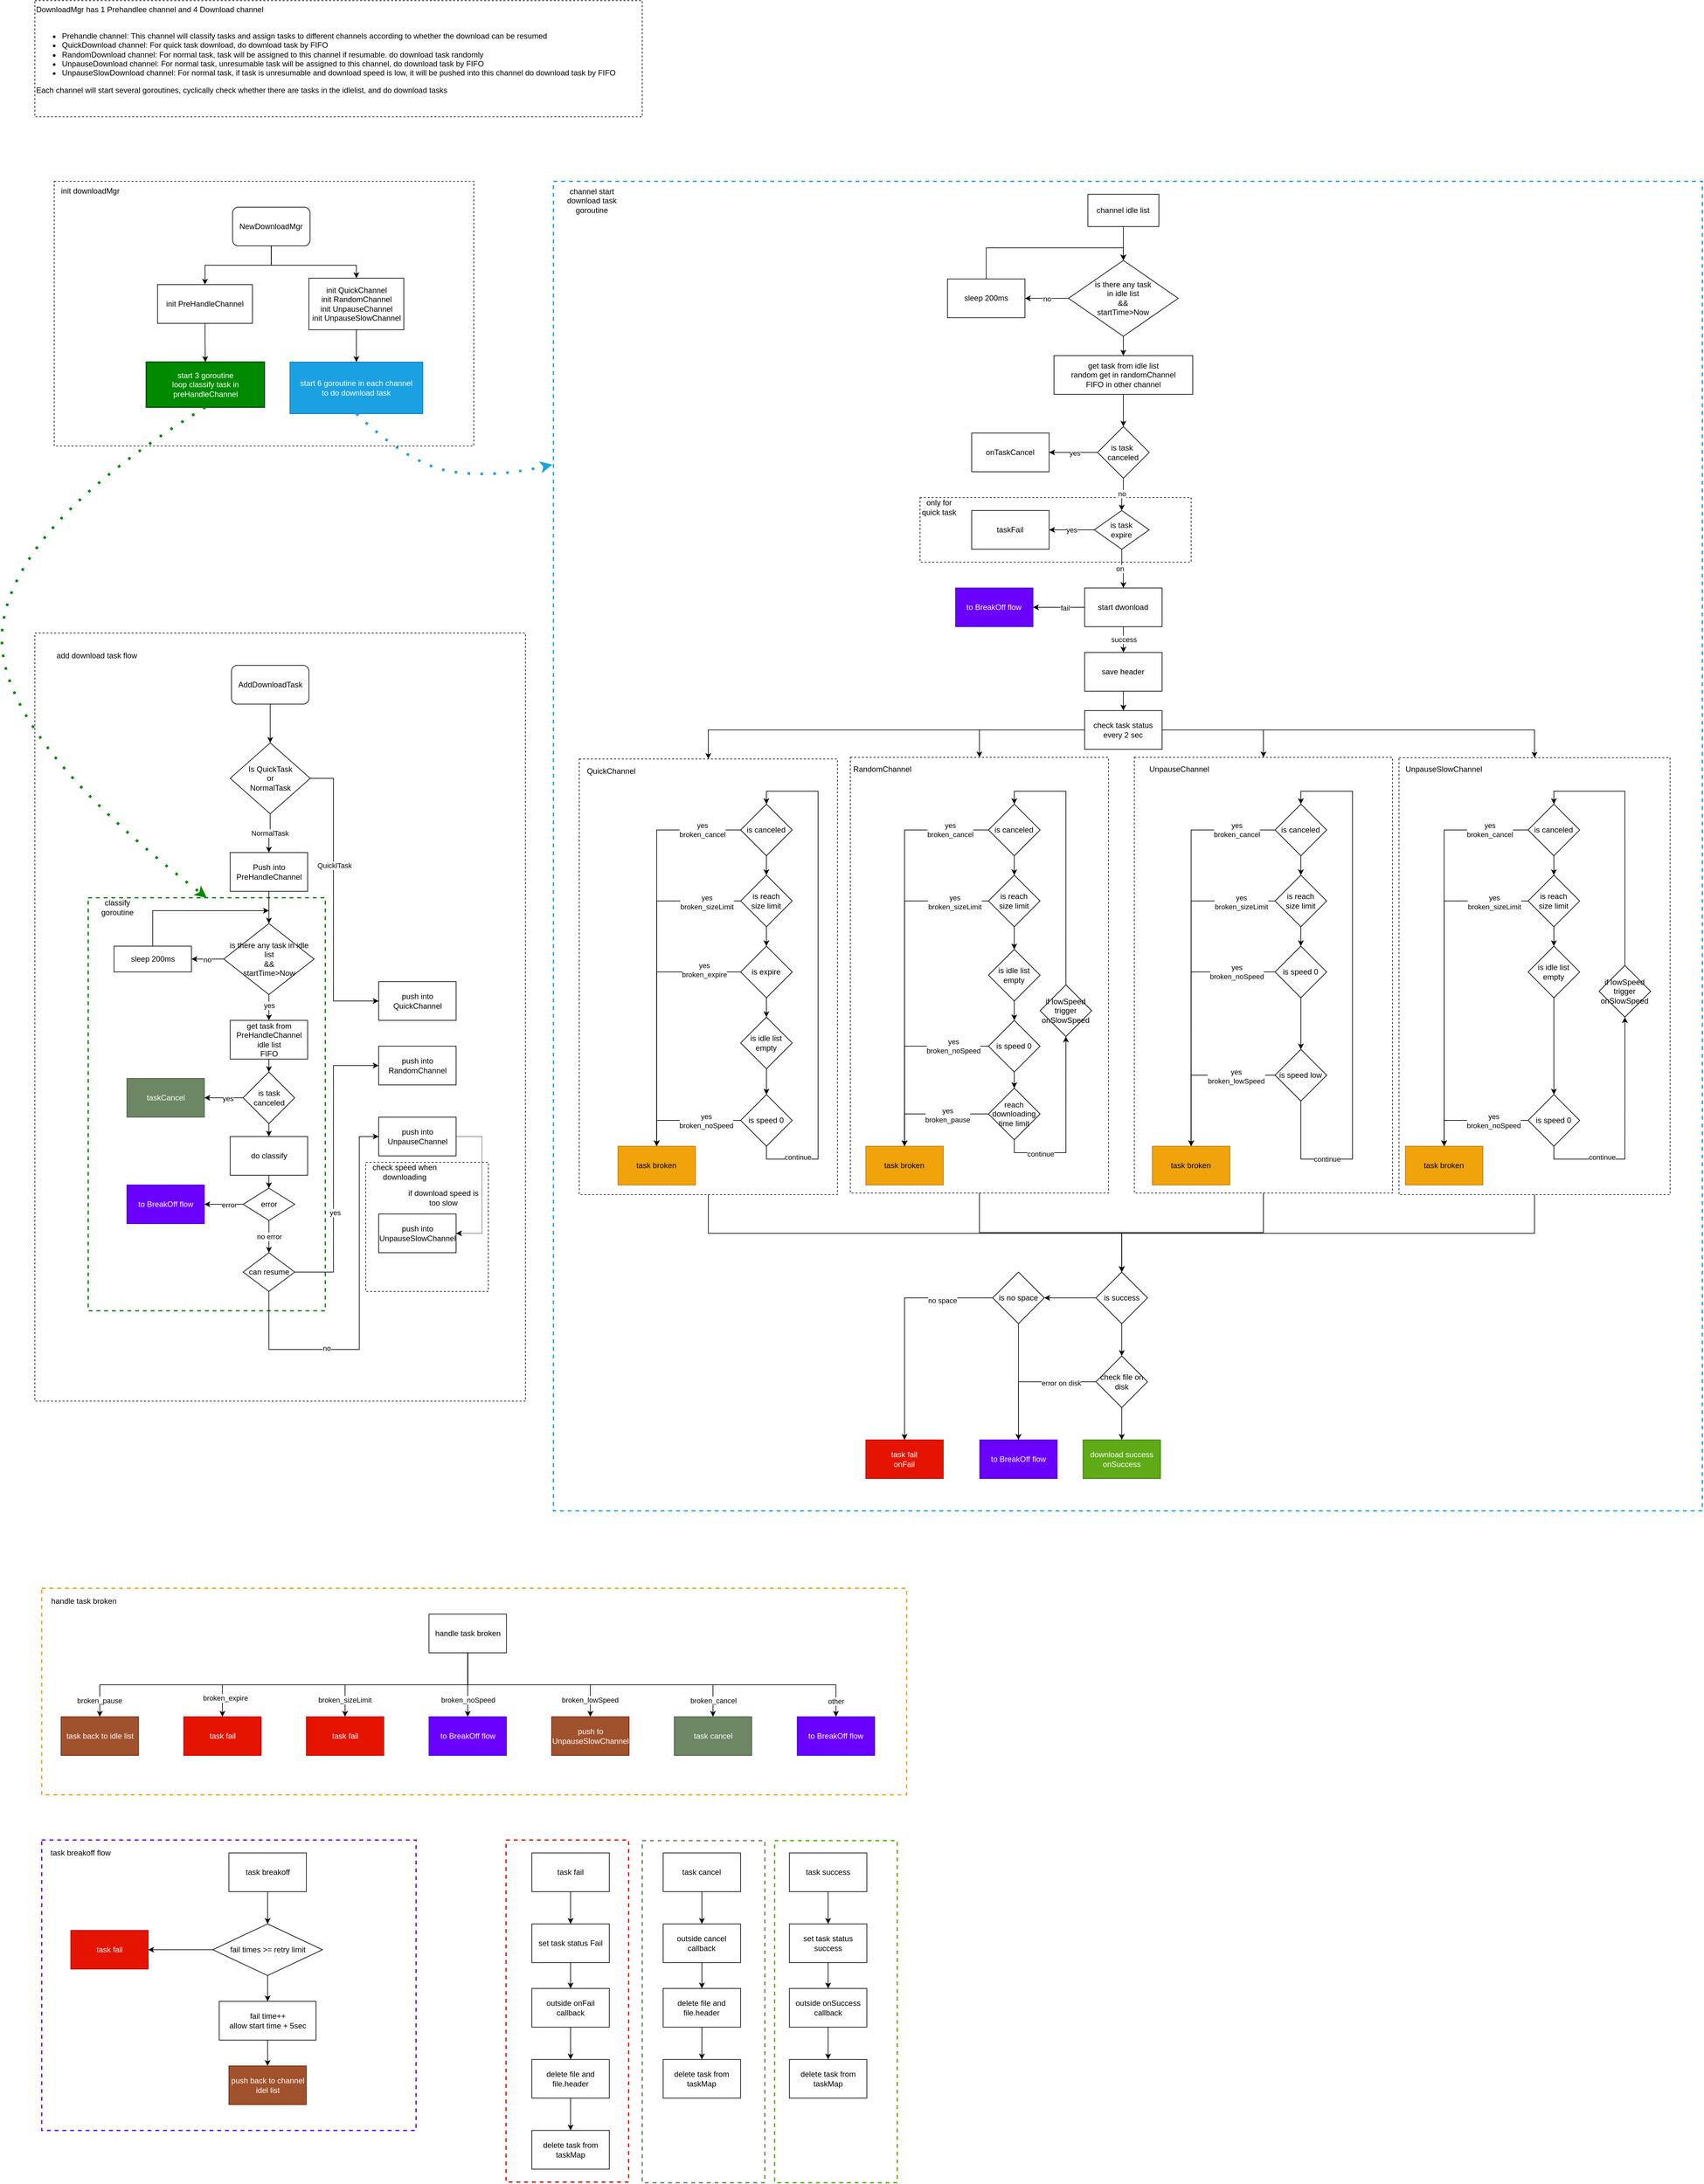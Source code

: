 <mxfile version="15.5.4" type="embed"><diagram id="C5RBs43oDa-KdzZeNtuy" name="Page-1"><mxGraphModel dx="650" dy="392" grid="1" gridSize="10" guides="1" tooltips="1" connect="1" arrows="1" fold="1" page="1" pageScale="1" pageWidth="3300" pageHeight="4681" background="none" math="0" shadow="0"><root><mxCell id="WIyWlLk6GJQsqaUBKTNV-0"/><mxCell id="WIyWlLk6GJQsqaUBKTNV-1" parent="WIyWlLk6GJQsqaUBKTNV-0"/><mxCell id="hy8ncsl_hrlQ7l1LEnPW-272" value="" style="rounded=0;whiteSpace=wrap;html=1;glass=0;strokeColor=default;fillColor=none;dashed=1;" parent="WIyWlLk6GJQsqaUBKTNV-1" vertex="1"><mxGeometry x="2233.43" y="1283" width="420" height="677" as="geometry"/></mxCell><mxCell id="hy8ncsl_hrlQ7l1LEnPW-271" value="" style="rounded=0;whiteSpace=wrap;html=1;glass=0;strokeColor=default;fillColor=none;dashed=1;" parent="WIyWlLk6GJQsqaUBKTNV-1" vertex="1"><mxGeometry x="1823.43" y="1282.5" width="400" height="675" as="geometry"/></mxCell><mxCell id="hy8ncsl_hrlQ7l1LEnPW-270" value="" style="rounded=0;whiteSpace=wrap;html=1;glass=0;strokeColor=default;fillColor=none;dashed=1;" parent="WIyWlLk6GJQsqaUBKTNV-1" vertex="1"><mxGeometry x="1383.43" y="1282.5" width="400" height="675" as="geometry"/></mxCell><mxCell id="hy8ncsl_hrlQ7l1LEnPW-343" value="" style="rounded=0;whiteSpace=wrap;html=1;glass=0;strokeColor=#6A00FF;fillColor=none;dashed=1;fontColor=#ffffff;strokeWidth=2;" parent="WIyWlLk6GJQsqaUBKTNV-1" vertex="1"><mxGeometry x="130.63" y="2960" width="580" height="450" as="geometry"/></mxCell><mxCell id="hy8ncsl_hrlQ7l1LEnPW-331" value="" style="rounded=0;whiteSpace=wrap;html=1;glass=0;strokeColor=#F0A30A;fillColor=none;dashed=1;fontColor=#000000;strokeWidth=2;" parent="WIyWlLk6GJQsqaUBKTNV-1" vertex="1"><mxGeometry x="130.63" y="2570" width="1340" height="320" as="geometry"/></mxCell><mxCell id="hy8ncsl_hrlQ7l1LEnPW-282" value="" style="rounded=0;whiteSpace=wrap;html=1;glass=0;dashed=1;strokeColor=#1BA1E2;fillColor=none;fontColor=#ffffff;strokeWidth=2;" parent="WIyWlLk6GJQsqaUBKTNV-1" vertex="1"><mxGeometry x="923.43" y="390" width="1780" height="2060" as="geometry"/></mxCell><mxCell id="hy8ncsl_hrlQ7l1LEnPW-293" style="edgeStyle=orthogonalEdgeStyle;rounded=0;orthogonalLoop=1;jettySize=auto;html=1;exitX=0.5;exitY=1;exitDx=0;exitDy=0;entryX=0.5;entryY=0;entryDx=0;entryDy=0;" parent="WIyWlLk6GJQsqaUBKTNV-1" source="hy8ncsl_hrlQ7l1LEnPW-269" target="hy8ncsl_hrlQ7l1LEnPW-284" edge="1"><mxGeometry relative="1" as="geometry"><Array as="points"><mxPoint x="1163.43" y="2020"/><mxPoint x="1804.43" y="2020"/></Array></mxGeometry></mxCell><mxCell id="hy8ncsl_hrlQ7l1LEnPW-269" value="" style="rounded=0;whiteSpace=wrap;html=1;glass=0;strokeColor=default;fillColor=none;dashed=1;" parent="WIyWlLk6GJQsqaUBKTNV-1" vertex="1"><mxGeometry x="963.43" y="1285" width="400" height="675" as="geometry"/></mxCell><mxCell id="hy8ncsl_hrlQ7l1LEnPW-115" value="" style="rounded=0;whiteSpace=wrap;html=1;glass=0;strokeColor=default;fillColor=none;dashed=1;" parent="WIyWlLk6GJQsqaUBKTNV-1" vertex="1"><mxGeometry x="1491.43" y="880" width="420" height="100" as="geometry"/></mxCell><mxCell id="hy8ncsl_hrlQ7l1LEnPW-13" value="" style="rounded=0;whiteSpace=wrap;html=1;fillColor=none;dashed=1;glass=0;" parent="WIyWlLk6GJQsqaUBKTNV-1" vertex="1"><mxGeometry x="120" y="1090" width="760" height="1190" as="geometry"/></mxCell><mxCell id="hy8ncsl_hrlQ7l1LEnPW-83" value="" style="rounded=0;whiteSpace=wrap;html=1;glass=0;dashed=1;strokeColor=default;fillColor=none;" parent="WIyWlLk6GJQsqaUBKTNV-1" vertex="1"><mxGeometry x="632.63" y="1910" width="190" height="200" as="geometry"/></mxCell><mxCell id="hy8ncsl_hrlQ7l1LEnPW-77" value="" style="rounded=0;whiteSpace=wrap;html=1;glass=0;strokeColor=#008A00;fillColor=none;dashed=1;fontColor=#ffffff;strokeWidth=2;" parent="WIyWlLk6GJQsqaUBKTNV-1" vertex="1"><mxGeometry x="202.63" y="1500" width="367.37" height="640" as="geometry"/></mxCell><mxCell id="hy8ncsl_hrlQ7l1LEnPW-34" value="" style="rounded=0;whiteSpace=wrap;html=1;fillColor=none;dashed=1;glass=0;" parent="WIyWlLk6GJQsqaUBKTNV-1" vertex="1"><mxGeometry x="150" y="390" width="650" height="410" as="geometry"/></mxCell><mxCell id="hy8ncsl_hrlQ7l1LEnPW-7" value="" style="edgeStyle=orthogonalEdgeStyle;rounded=0;orthogonalLoop=1;jettySize=auto;html=1;" parent="WIyWlLk6GJQsqaUBKTNV-1" source="hy8ncsl_hrlQ7l1LEnPW-5" target="hy8ncsl_hrlQ7l1LEnPW-6" edge="1"><mxGeometry relative="1" as="geometry"/></mxCell><mxCell id="hy8ncsl_hrlQ7l1LEnPW-5" value="AddDownloadTask" style="rounded=1;whiteSpace=wrap;html=1;" parent="WIyWlLk6GJQsqaUBKTNV-1" vertex="1"><mxGeometry x="424.63" y="1140" width="120" height="60" as="geometry"/></mxCell><mxCell id="hy8ncsl_hrlQ7l1LEnPW-9" value="NormalTask" style="edgeStyle=orthogonalEdgeStyle;rounded=0;orthogonalLoop=1;jettySize=auto;html=1;" parent="WIyWlLk6GJQsqaUBKTNV-1" source="hy8ncsl_hrlQ7l1LEnPW-6" target="hy8ncsl_hrlQ7l1LEnPW-8" edge="1"><mxGeometry relative="1" as="geometry"/></mxCell><mxCell id="hy8ncsl_hrlQ7l1LEnPW-11" value="" style="edgeStyle=orthogonalEdgeStyle;rounded=0;orthogonalLoop=1;jettySize=auto;html=1;" parent="WIyWlLk6GJQsqaUBKTNV-1" source="hy8ncsl_hrlQ7l1LEnPW-6" target="hy8ncsl_hrlQ7l1LEnPW-10" edge="1"><mxGeometry relative="1" as="geometry"><Array as="points"><mxPoint x="582.63" y="1315"/><mxPoint x="582.63" y="1660"/></Array></mxGeometry></mxCell><mxCell id="hy8ncsl_hrlQ7l1LEnPW-12" value="QuicklTask" style="edgeLabel;html=1;align=center;verticalAlign=middle;resizable=0;points=[];" parent="hy8ncsl_hrlQ7l1LEnPW-11" vertex="1" connectable="0"><mxGeometry y="1" relative="1" as="geometry"><mxPoint y="-55" as="offset"/></mxGeometry></mxCell><mxCell id="hy8ncsl_hrlQ7l1LEnPW-6" value="Is QuickTask&lt;br&gt;or&lt;br&gt;NormalTask" style="rhombus;whiteSpace=wrap;html=1;rounded=0;" parent="WIyWlLk6GJQsqaUBKTNV-1" vertex="1"><mxGeometry x="422.63" y="1260" width="124" height="110" as="geometry"/></mxCell><mxCell id="hy8ncsl_hrlQ7l1LEnPW-41" value="" style="edgeStyle=orthogonalEdgeStyle;rounded=0;orthogonalLoop=1;jettySize=auto;html=1;" parent="WIyWlLk6GJQsqaUBKTNV-1" source="hy8ncsl_hrlQ7l1LEnPW-8" target="hy8ncsl_hrlQ7l1LEnPW-40" edge="1"><mxGeometry relative="1" as="geometry"/></mxCell><mxCell id="hy8ncsl_hrlQ7l1LEnPW-8" value="Push into PreHandleChannel" style="whiteSpace=wrap;html=1;rounded=0;" parent="WIyWlLk6GJQsqaUBKTNV-1" vertex="1"><mxGeometry x="422.63" y="1430" width="120" height="60" as="geometry"/></mxCell><mxCell id="hy8ncsl_hrlQ7l1LEnPW-10" value="push into QuickChannel" style="whiteSpace=wrap;html=1;rounded=0;" parent="WIyWlLk6GJQsqaUBKTNV-1" vertex="1"><mxGeometry x="652.63" y="1630" width="120" height="60" as="geometry"/></mxCell><mxCell id="hy8ncsl_hrlQ7l1LEnPW-14" value="add download task flow" style="text;html=1;strokeColor=none;fillColor=none;align=center;verticalAlign=middle;whiteSpace=wrap;rounded=0;glass=0;dashed=1;" parent="WIyWlLk6GJQsqaUBKTNV-1" vertex="1"><mxGeometry x="130.63" y="1110" width="170" height="30" as="geometry"/></mxCell><mxCell id="1" style="edgeStyle=orthogonalEdgeStyle;rounded=0;orthogonalLoop=1;jettySize=auto;html=1;exitX=0.5;exitY=1;exitDx=0;exitDy=0;entryX=0.5;entryY=0;entryDx=0;entryDy=0;" parent="WIyWlLk6GJQsqaUBKTNV-1" source="hy8ncsl_hrlQ7l1LEnPW-15" target="hy8ncsl_hrlQ7l1LEnPW-16" edge="1"><mxGeometry relative="1" as="geometry"/></mxCell><mxCell id="2" style="edgeStyle=orthogonalEdgeStyle;rounded=0;orthogonalLoop=1;jettySize=auto;html=1;exitX=0.5;exitY=1;exitDx=0;exitDy=0;entryX=0.5;entryY=0;entryDx=0;entryDy=0;" parent="WIyWlLk6GJQsqaUBKTNV-1" source="hy8ncsl_hrlQ7l1LEnPW-15" target="hy8ncsl_hrlQ7l1LEnPW-20" edge="1"><mxGeometry relative="1" as="geometry"><Array as="points"><mxPoint x="486" y="520"/><mxPoint x="618" y="520"/></Array></mxGeometry></mxCell><mxCell id="hy8ncsl_hrlQ7l1LEnPW-15" value="NewDownloadMgr" style="rounded=1;whiteSpace=wrap;html=1;glass=0;fillColor=none;strokeColor=default;" parent="WIyWlLk6GJQsqaUBKTNV-1" vertex="1"><mxGeometry x="426.31" y="430" width="120" height="60" as="geometry"/></mxCell><mxCell id="3" style="edgeStyle=orthogonalEdgeStyle;rounded=0;orthogonalLoop=1;jettySize=auto;html=1;exitX=0.5;exitY=1;exitDx=0;exitDy=0;entryX=0.5;entryY=0;entryDx=0;entryDy=0;" parent="WIyWlLk6GJQsqaUBKTNV-1" source="hy8ncsl_hrlQ7l1LEnPW-16" target="hy8ncsl_hrlQ7l1LEnPW-30" edge="1"><mxGeometry relative="1" as="geometry"/></mxCell><mxCell id="hy8ncsl_hrlQ7l1LEnPW-16" value="init PreHandleChannel" style="whiteSpace=wrap;html=1;fillColor=none;rounded=0;glass=0;" parent="WIyWlLk6GJQsqaUBKTNV-1" vertex="1"><mxGeometry x="310.13" y="550" width="147" height="60" as="geometry"/></mxCell><mxCell id="4" style="edgeStyle=orthogonalEdgeStyle;rounded=0;orthogonalLoop=1;jettySize=auto;html=1;exitX=0.5;exitY=1;exitDx=0;exitDy=0;entryX=0.5;entryY=0;entryDx=0;entryDy=0;" parent="WIyWlLk6GJQsqaUBKTNV-1" source="hy8ncsl_hrlQ7l1LEnPW-20" target="hy8ncsl_hrlQ7l1LEnPW-32" edge="1"><mxGeometry relative="1" as="geometry"/></mxCell><mxCell id="hy8ncsl_hrlQ7l1LEnPW-20" value="init QuickChannel&lt;br&gt;init RandomChannel&lt;br&gt;init UnpauseChannel&lt;br&gt;init UnpauseSlowChannel" style="whiteSpace=wrap;html=1;fillColor=none;rounded=0;glass=0;" parent="WIyWlLk6GJQsqaUBKTNV-1" vertex="1"><mxGeometry x="544.63" y="540" width="147" height="80" as="geometry"/></mxCell><mxCell id="hy8ncsl_hrlQ7l1LEnPW-30" value="start 3 goroutine&lt;br&gt;loop classify task in preHandleChannel" style="whiteSpace=wrap;html=1;fillColor=#008A00;rounded=0;glass=0;fontColor=#ffffff;strokeColor=#005700;strokeWidth=2;" parent="WIyWlLk6GJQsqaUBKTNV-1" vertex="1"><mxGeometry x="292.63" y="670" width="183" height="70" as="geometry"/></mxCell><mxCell id="hy8ncsl_hrlQ7l1LEnPW-32" value="start 6 goroutine in each channel&lt;br&gt;to do download task" style="whiteSpace=wrap;html=1;fillColor=#1BA1E2;rounded=0;glass=0;fontColor=#ffffff;strokeColor=#006EAF;" parent="WIyWlLk6GJQsqaUBKTNV-1" vertex="1"><mxGeometry x="515.19" y="670" width="205.88" height="80" as="geometry"/></mxCell><mxCell id="hy8ncsl_hrlQ7l1LEnPW-35" value="init downloadMgr" style="text;html=1;strokeColor=none;fillColor=none;align=center;verticalAlign=middle;whiteSpace=wrap;rounded=0;glass=0;dashed=1;" parent="WIyWlLk6GJQsqaUBKTNV-1" vertex="1"><mxGeometry x="121.43" y="390" width="170" height="30" as="geometry"/></mxCell><mxCell id="hy8ncsl_hrlQ7l1LEnPW-51" value="" style="edgeStyle=orthogonalEdgeStyle;rounded=0;orthogonalLoop=1;jettySize=auto;html=1;" parent="WIyWlLk6GJQsqaUBKTNV-1" source="hy8ncsl_hrlQ7l1LEnPW-38" target="hy8ncsl_hrlQ7l1LEnPW-50" edge="1"><mxGeometry relative="1" as="geometry"/></mxCell><mxCell id="hy8ncsl_hrlQ7l1LEnPW-38" value="get task from PreHandleChannel idle list&lt;br&gt;FIFO" style="whiteSpace=wrap;html=1;rounded=0;" parent="WIyWlLk6GJQsqaUBKTNV-1" vertex="1"><mxGeometry x="422.63" y="1690" width="120" height="60" as="geometry"/></mxCell><mxCell id="hy8ncsl_hrlQ7l1LEnPW-43" value="" style="edgeStyle=orthogonalEdgeStyle;rounded=0;orthogonalLoop=1;jettySize=auto;html=1;" parent="WIyWlLk6GJQsqaUBKTNV-1" source="hy8ncsl_hrlQ7l1LEnPW-40" target="hy8ncsl_hrlQ7l1LEnPW-42" edge="1"><mxGeometry relative="1" as="geometry"/></mxCell><mxCell id="hy8ncsl_hrlQ7l1LEnPW-44" value="no" style="edgeLabel;html=1;align=center;verticalAlign=middle;resizable=0;points=[];" parent="hy8ncsl_hrlQ7l1LEnPW-43" vertex="1" connectable="0"><mxGeometry x="0.035" y="1" relative="1" as="geometry"><mxPoint as="offset"/></mxGeometry></mxCell><mxCell id="hy8ncsl_hrlQ7l1LEnPW-48" style="edgeStyle=orthogonalEdgeStyle;rounded=0;orthogonalLoop=1;jettySize=auto;html=1;" parent="WIyWlLk6GJQsqaUBKTNV-1" source="hy8ncsl_hrlQ7l1LEnPW-40" target="hy8ncsl_hrlQ7l1LEnPW-38" edge="1"><mxGeometry relative="1" as="geometry"><Array as="points"><mxPoint x="482.63" y="1740"/></Array></mxGeometry></mxCell><mxCell id="hy8ncsl_hrlQ7l1LEnPW-49" value="yes" style="edgeLabel;html=1;align=center;verticalAlign=middle;resizable=0;points=[];" parent="hy8ncsl_hrlQ7l1LEnPW-48" vertex="1" connectable="0"><mxGeometry x="-0.16" relative="1" as="geometry"><mxPoint as="offset"/></mxGeometry></mxCell><mxCell id="hy8ncsl_hrlQ7l1LEnPW-40" value="is there any task in idle list&lt;br&gt;&amp;amp;&amp;amp;&lt;br&gt;startTime&amp;gt;Now" style="rhombus;whiteSpace=wrap;html=1;rounded=0;" parent="WIyWlLk6GJQsqaUBKTNV-1" vertex="1"><mxGeometry x="412.63" y="1540" width="140" height="110" as="geometry"/></mxCell><mxCell id="hy8ncsl_hrlQ7l1LEnPW-47" style="edgeStyle=orthogonalEdgeStyle;rounded=0;orthogonalLoop=1;jettySize=auto;html=1;" parent="WIyWlLk6GJQsqaUBKTNV-1" source="hy8ncsl_hrlQ7l1LEnPW-42" edge="1"><mxGeometry relative="1" as="geometry"><mxPoint x="482.63" y="1520" as="targetPoint"/><Array as="points"><mxPoint x="302.63" y="1520"/></Array></mxGeometry></mxCell><mxCell id="hy8ncsl_hrlQ7l1LEnPW-42" value="sleep 200ms" style="whiteSpace=wrap;html=1;rounded=0;" parent="WIyWlLk6GJQsqaUBKTNV-1" vertex="1"><mxGeometry x="242.63" y="1575" width="120" height="40" as="geometry"/></mxCell><mxCell id="hy8ncsl_hrlQ7l1LEnPW-54" value="" style="edgeStyle=orthogonalEdgeStyle;rounded=0;orthogonalLoop=1;jettySize=auto;html=1;" parent="WIyWlLk6GJQsqaUBKTNV-1" source="hy8ncsl_hrlQ7l1LEnPW-50" target="hy8ncsl_hrlQ7l1LEnPW-53" edge="1"><mxGeometry relative="1" as="geometry"/></mxCell><mxCell id="hy8ncsl_hrlQ7l1LEnPW-56" value="" style="edgeStyle=orthogonalEdgeStyle;rounded=0;orthogonalLoop=1;jettySize=auto;html=1;" parent="WIyWlLk6GJQsqaUBKTNV-1" source="hy8ncsl_hrlQ7l1LEnPW-50" target="hy8ncsl_hrlQ7l1LEnPW-55" edge="1"><mxGeometry relative="1" as="geometry"/></mxCell><mxCell id="hy8ncsl_hrlQ7l1LEnPW-108" value="yes" style="edgeLabel;html=1;align=center;verticalAlign=middle;resizable=0;points=[];" parent="hy8ncsl_hrlQ7l1LEnPW-56" vertex="1" connectable="0"><mxGeometry x="-0.233" y="1" relative="1" as="geometry"><mxPoint x="-1" as="offset"/></mxGeometry></mxCell><mxCell id="hy8ncsl_hrlQ7l1LEnPW-50" value="is task canceled" style="rhombus;whiteSpace=wrap;html=1;rounded=0;" parent="WIyWlLk6GJQsqaUBKTNV-1" vertex="1"><mxGeometry x="442.63" y="1770" width="80" height="80" as="geometry"/></mxCell><mxCell id="hy8ncsl_hrlQ7l1LEnPW-58" value="" style="edgeStyle=orthogonalEdgeStyle;rounded=0;orthogonalLoop=1;jettySize=auto;html=1;" parent="WIyWlLk6GJQsqaUBKTNV-1" source="hy8ncsl_hrlQ7l1LEnPW-53" target="hy8ncsl_hrlQ7l1LEnPW-57" edge="1"><mxGeometry relative="1" as="geometry"/></mxCell><mxCell id="hy8ncsl_hrlQ7l1LEnPW-53" value="do classify" style="whiteSpace=wrap;html=1;rounded=0;" parent="WIyWlLk6GJQsqaUBKTNV-1" vertex="1"><mxGeometry x="422.63" y="1870" width="120" height="60" as="geometry"/></mxCell><mxCell id="hy8ncsl_hrlQ7l1LEnPW-55" value="taskCancel" style="whiteSpace=wrap;html=1;rounded=0;fillColor=#6d8764;fontColor=#ffffff;strokeColor=#3A5431;" parent="WIyWlLk6GJQsqaUBKTNV-1" vertex="1"><mxGeometry x="262.63" y="1780" width="120" height="60" as="geometry"/></mxCell><mxCell id="hy8ncsl_hrlQ7l1LEnPW-62" value="" style="edgeStyle=orthogonalEdgeStyle;rounded=0;orthogonalLoop=1;jettySize=auto;html=1;" parent="WIyWlLk6GJQsqaUBKTNV-1" source="hy8ncsl_hrlQ7l1LEnPW-57" target="hy8ncsl_hrlQ7l1LEnPW-61" edge="1"><mxGeometry relative="1" as="geometry"/></mxCell><mxCell id="hy8ncsl_hrlQ7l1LEnPW-63" value="error" style="edgeLabel;html=1;align=center;verticalAlign=middle;resizable=0;points=[];" parent="hy8ncsl_hrlQ7l1LEnPW-62" vertex="1" connectable="0"><mxGeometry x="-0.26" y="1" relative="1" as="geometry"><mxPoint as="offset"/></mxGeometry></mxCell><mxCell id="hy8ncsl_hrlQ7l1LEnPW-68" value="no error" style="edgeStyle=orthogonalEdgeStyle;rounded=0;orthogonalLoop=1;jettySize=auto;html=1;" parent="WIyWlLk6GJQsqaUBKTNV-1" source="hy8ncsl_hrlQ7l1LEnPW-57" target="hy8ncsl_hrlQ7l1LEnPW-67" edge="1"><mxGeometry relative="1" as="geometry"/></mxCell><mxCell id="hy8ncsl_hrlQ7l1LEnPW-57" value="error" style="rhombus;whiteSpace=wrap;html=1;rounded=0;" parent="WIyWlLk6GJQsqaUBKTNV-1" vertex="1"><mxGeometry x="442.63" y="1950" width="80" height="50" as="geometry"/></mxCell><mxCell id="hy8ncsl_hrlQ7l1LEnPW-61" value="to BreakOff flow" style="whiteSpace=wrap;html=1;rounded=0;fillColor=#6a00ff;fontColor=#ffffff;strokeColor=#3700CC;" parent="WIyWlLk6GJQsqaUBKTNV-1" vertex="1"><mxGeometry x="262.63" y="1945" width="120" height="60" as="geometry"/></mxCell><mxCell id="hy8ncsl_hrlQ7l1LEnPW-70" value="" style="edgeStyle=orthogonalEdgeStyle;rounded=0;orthogonalLoop=1;jettySize=auto;html=1;" parent="WIyWlLk6GJQsqaUBKTNV-1" source="hy8ncsl_hrlQ7l1LEnPW-67" target="hy8ncsl_hrlQ7l1LEnPW-69" edge="1"><mxGeometry relative="1" as="geometry"><Array as="points"><mxPoint x="582.63" y="2080"/><mxPoint x="582.63" y="1760"/></Array></mxGeometry></mxCell><mxCell id="hy8ncsl_hrlQ7l1LEnPW-73" value="yes" style="edgeLabel;html=1;align=center;verticalAlign=middle;resizable=0;points=[];" parent="hy8ncsl_hrlQ7l1LEnPW-70" vertex="1" connectable="0"><mxGeometry x="-0.325" y="-2" relative="1" as="geometry"><mxPoint as="offset"/></mxGeometry></mxCell><mxCell id="hy8ncsl_hrlQ7l1LEnPW-72" value="" style="edgeStyle=orthogonalEdgeStyle;rounded=0;orthogonalLoop=1;jettySize=auto;html=1;" parent="WIyWlLk6GJQsqaUBKTNV-1" source="hy8ncsl_hrlQ7l1LEnPW-67" target="hy8ncsl_hrlQ7l1LEnPW-71" edge="1"><mxGeometry relative="1" as="geometry"><Array as="points"><mxPoint x="482.63" y="2200"/><mxPoint x="622.63" y="2200"/><mxPoint x="622.63" y="1870"/></Array></mxGeometry></mxCell><mxCell id="hy8ncsl_hrlQ7l1LEnPW-74" value="no" style="edgeLabel;html=1;align=center;verticalAlign=middle;resizable=0;points=[];" parent="hy8ncsl_hrlQ7l1LEnPW-72" vertex="1" connectable="0"><mxGeometry x="-0.394" y="2" relative="1" as="geometry"><mxPoint as="offset"/></mxGeometry></mxCell><mxCell id="hy8ncsl_hrlQ7l1LEnPW-67" value="can resume" style="rhombus;whiteSpace=wrap;html=1;rounded=0;" parent="WIyWlLk6GJQsqaUBKTNV-1" vertex="1"><mxGeometry x="442.63" y="2050" width="80" height="60" as="geometry"/></mxCell><mxCell id="hy8ncsl_hrlQ7l1LEnPW-69" value="push into RandomChannel" style="whiteSpace=wrap;html=1;rounded=0;" parent="WIyWlLk6GJQsqaUBKTNV-1" vertex="1"><mxGeometry x="652.63" y="1730" width="120" height="60" as="geometry"/></mxCell><mxCell id="hy8ncsl_hrlQ7l1LEnPW-80" value="" style="edgeStyle=orthogonalEdgeStyle;rounded=0;orthogonalLoop=1;jettySize=auto;html=1;dashed=1;dashPattern=1 1;" parent="WIyWlLk6GJQsqaUBKTNV-1" source="hy8ncsl_hrlQ7l1LEnPW-71" target="hy8ncsl_hrlQ7l1LEnPW-79" edge="1"><mxGeometry relative="1" as="geometry"><Array as="points"><mxPoint x="812.63" y="1870"/><mxPoint x="812.63" y="2020"/></Array></mxGeometry></mxCell><mxCell id="hy8ncsl_hrlQ7l1LEnPW-71" value="push into&lt;br&gt;UnpauseChannel" style="whiteSpace=wrap;html=1;rounded=0;" parent="WIyWlLk6GJQsqaUBKTNV-1" vertex="1"><mxGeometry x="652.63" y="1840" width="120" height="60" as="geometry"/></mxCell><mxCell id="hy8ncsl_hrlQ7l1LEnPW-78" value="classify goroutine" style="text;html=1;strokeColor=none;fillColor=none;align=center;verticalAlign=middle;whiteSpace=wrap;rounded=0;glass=0;dashed=1;" parent="WIyWlLk6GJQsqaUBKTNV-1" vertex="1"><mxGeometry x="202.63" y="1500" width="90" height="30" as="geometry"/></mxCell><mxCell id="hy8ncsl_hrlQ7l1LEnPW-79" value="push into UnpauseSlowChannel" style="whiteSpace=wrap;html=1;rounded=0;" parent="WIyWlLk6GJQsqaUBKTNV-1" vertex="1"><mxGeometry x="652.63" y="1990" width="120" height="60" as="geometry"/></mxCell><mxCell id="hy8ncsl_hrlQ7l1LEnPW-81" value="if download speed is too slow" style="rounded=0;whiteSpace=wrap;html=1;glass=0;dashed=1;strokeColor=none;fillColor=none;" parent="WIyWlLk6GJQsqaUBKTNV-1" vertex="1"><mxGeometry x="692.63" y="1950" width="120" height="30" as="geometry"/></mxCell><mxCell id="hy8ncsl_hrlQ7l1LEnPW-84" value="check speed when downloading" style="text;html=1;strokeColor=none;fillColor=none;align=center;verticalAlign=middle;whiteSpace=wrap;rounded=0;glass=0;dashed=1;" parent="WIyWlLk6GJQsqaUBKTNV-1" vertex="1"><mxGeometry x="632.63" y="1910" width="120" height="30" as="geometry"/></mxCell><mxCell id="hy8ncsl_hrlQ7l1LEnPW-87" value="" style="edgeStyle=orthogonalEdgeStyle;rounded=0;orthogonalLoop=1;jettySize=auto;html=1;" parent="WIyWlLk6GJQsqaUBKTNV-1" source="hy8ncsl_hrlQ7l1LEnPW-85" target="hy8ncsl_hrlQ7l1LEnPW-86" edge="1"><mxGeometry relative="1" as="geometry"/></mxCell><mxCell id="hy8ncsl_hrlQ7l1LEnPW-85" value="channel idle list" style="rounded=0;whiteSpace=wrap;html=1;glass=0;strokeColor=default;fillColor=none;" parent="WIyWlLk6GJQsqaUBKTNV-1" vertex="1"><mxGeometry x="1751.43" y="410" width="110" height="50" as="geometry"/></mxCell><mxCell id="hy8ncsl_hrlQ7l1LEnPW-90" value="" style="edgeStyle=orthogonalEdgeStyle;rounded=0;orthogonalLoop=1;jettySize=auto;html=1;" parent="WIyWlLk6GJQsqaUBKTNV-1" source="hy8ncsl_hrlQ7l1LEnPW-86" target="hy8ncsl_hrlQ7l1LEnPW-89" edge="1"><mxGeometry relative="1" as="geometry"/></mxCell><mxCell id="hy8ncsl_hrlQ7l1LEnPW-96" value="no" style="edgeLabel;html=1;align=center;verticalAlign=middle;resizable=0;points=[];" parent="hy8ncsl_hrlQ7l1LEnPW-90" vertex="1" connectable="0"><mxGeometry x="-0.032" relative="1" as="geometry"><mxPoint x="-1" as="offset"/></mxGeometry></mxCell><mxCell id="hy8ncsl_hrlQ7l1LEnPW-95" value="" style="edgeStyle=orthogonalEdgeStyle;rounded=0;orthogonalLoop=1;jettySize=auto;html=1;" parent="WIyWlLk6GJQsqaUBKTNV-1" source="hy8ncsl_hrlQ7l1LEnPW-86" target="hy8ncsl_hrlQ7l1LEnPW-94" edge="1"><mxGeometry relative="1" as="geometry"/></mxCell><mxCell id="hy8ncsl_hrlQ7l1LEnPW-86" value="is there any task &lt;br&gt;in idle list&lt;br&gt;&amp;amp;&amp;amp;&lt;br&gt;startTime&amp;gt;Now" style="rhombus;whiteSpace=wrap;html=1;fillColor=none;rounded=0;glass=0;" parent="WIyWlLk6GJQsqaUBKTNV-1" vertex="1"><mxGeometry x="1721.43" y="512.5" width="170" height="117.5" as="geometry"/></mxCell><mxCell id="hy8ncsl_hrlQ7l1LEnPW-93" style="edgeStyle=orthogonalEdgeStyle;rounded=0;orthogonalLoop=1;jettySize=auto;html=1;entryX=0.5;entryY=0;entryDx=0;entryDy=0;" parent="WIyWlLk6GJQsqaUBKTNV-1" source="hy8ncsl_hrlQ7l1LEnPW-89" target="hy8ncsl_hrlQ7l1LEnPW-86" edge="1"><mxGeometry relative="1" as="geometry"><Array as="points"><mxPoint x="1594.43" y="493"/><mxPoint x="1806.43" y="493"/></Array></mxGeometry></mxCell><mxCell id="hy8ncsl_hrlQ7l1LEnPW-89" value="sleep 200ms" style="whiteSpace=wrap;html=1;fillColor=none;rounded=0;glass=0;" parent="WIyWlLk6GJQsqaUBKTNV-1" vertex="1"><mxGeometry x="1533.93" y="541.25" width="120" height="60" as="geometry"/></mxCell><mxCell id="hy8ncsl_hrlQ7l1LEnPW-101" value="" style="edgeStyle=orthogonalEdgeStyle;rounded=0;orthogonalLoop=1;jettySize=auto;html=1;" parent="WIyWlLk6GJQsqaUBKTNV-1" source="hy8ncsl_hrlQ7l1LEnPW-94" target="hy8ncsl_hrlQ7l1LEnPW-100" edge="1"><mxGeometry relative="1" as="geometry"/></mxCell><mxCell id="hy8ncsl_hrlQ7l1LEnPW-94" value="get task from idle list&lt;br&gt;random get in randomChannel&lt;br&gt;FIFO in other channel" style="whiteSpace=wrap;html=1;fillColor=none;rounded=0;glass=0;" parent="WIyWlLk6GJQsqaUBKTNV-1" vertex="1"><mxGeometry x="1698.93" y="660" width="215" height="60" as="geometry"/></mxCell><mxCell id="hy8ncsl_hrlQ7l1LEnPW-103" value="" style="edgeStyle=orthogonalEdgeStyle;rounded=0;orthogonalLoop=1;jettySize=auto;html=1;" parent="WIyWlLk6GJQsqaUBKTNV-1" source="hy8ncsl_hrlQ7l1LEnPW-100" target="hy8ncsl_hrlQ7l1LEnPW-102" edge="1"><mxGeometry relative="1" as="geometry"/></mxCell><mxCell id="hy8ncsl_hrlQ7l1LEnPW-106" value="yes" style="edgeLabel;html=1;align=center;verticalAlign=middle;resizable=0;points=[];" parent="hy8ncsl_hrlQ7l1LEnPW-103" vertex="1" connectable="0"><mxGeometry x="-0.08" y="1" relative="1" as="geometry"><mxPoint x="-1" as="offset"/></mxGeometry></mxCell><mxCell id="hy8ncsl_hrlQ7l1LEnPW-110" value="" style="edgeStyle=orthogonalEdgeStyle;rounded=0;orthogonalLoop=1;jettySize=auto;html=1;" parent="WIyWlLk6GJQsqaUBKTNV-1" source="hy8ncsl_hrlQ7l1LEnPW-100" target="hy8ncsl_hrlQ7l1LEnPW-109" edge="1"><mxGeometry relative="1" as="geometry"/></mxCell><mxCell id="hy8ncsl_hrlQ7l1LEnPW-113" value="no" style="edgeLabel;html=1;align=center;verticalAlign=middle;resizable=0;points=[];" parent="hy8ncsl_hrlQ7l1LEnPW-110" vertex="1" connectable="0"><mxGeometry x="-0.11" y="-3" relative="1" as="geometry"><mxPoint as="offset"/></mxGeometry></mxCell><mxCell id="hy8ncsl_hrlQ7l1LEnPW-100" value="is task&amp;nbsp;&lt;br&gt;canceled" style="rhombus;whiteSpace=wrap;html=1;fillColor=none;rounded=0;glass=0;" parent="WIyWlLk6GJQsqaUBKTNV-1" vertex="1"><mxGeometry x="1766.43" y="770" width="80" height="80" as="geometry"/></mxCell><mxCell id="hy8ncsl_hrlQ7l1LEnPW-102" value="onTaskCancel" style="whiteSpace=wrap;html=1;fillColor=none;rounded=0;glass=0;" parent="WIyWlLk6GJQsqaUBKTNV-1" vertex="1"><mxGeometry x="1571.43" y="780" width="120" height="60" as="geometry"/></mxCell><mxCell id="hy8ncsl_hrlQ7l1LEnPW-126" value="" style="edgeStyle=orthogonalEdgeStyle;rounded=0;orthogonalLoop=1;jettySize=auto;html=1;" parent="WIyWlLk6GJQsqaUBKTNV-1" source="hy8ncsl_hrlQ7l1LEnPW-104" target="hy8ncsl_hrlQ7l1LEnPW-125" edge="1"><mxGeometry relative="1" as="geometry"/></mxCell><mxCell id="42" value="success" style="edgeLabel;html=1;align=center;verticalAlign=middle;resizable=0;points=[];" vertex="1" connectable="0" parent="hy8ncsl_hrlQ7l1LEnPW-126"><mxGeometry relative="1" as="geometry"><mxPoint as="offset"/></mxGeometry></mxCell><mxCell id="44" value="" style="edgeStyle=orthogonalEdgeStyle;rounded=0;orthogonalLoop=1;jettySize=auto;html=1;" edge="1" parent="WIyWlLk6GJQsqaUBKTNV-1" source="hy8ncsl_hrlQ7l1LEnPW-104" target="43"><mxGeometry relative="1" as="geometry"/></mxCell><mxCell id="45" value="fail" style="edgeLabel;html=1;align=center;verticalAlign=middle;resizable=0;points=[];" vertex="1" connectable="0" parent="44"><mxGeometry x="-0.232" y="1" relative="1" as="geometry"><mxPoint as="offset"/></mxGeometry></mxCell><mxCell id="hy8ncsl_hrlQ7l1LEnPW-104" value="start dwonload" style="whiteSpace=wrap;html=1;fillColor=none;rounded=0;glass=0;" parent="WIyWlLk6GJQsqaUBKTNV-1" vertex="1"><mxGeometry x="1746.43" y="1020" width="120" height="60" as="geometry"/></mxCell><mxCell id="hy8ncsl_hrlQ7l1LEnPW-112" style="edgeStyle=orthogonalEdgeStyle;rounded=0;orthogonalLoop=1;jettySize=auto;html=1;entryX=0.5;entryY=0;entryDx=0;entryDy=0;" parent="WIyWlLk6GJQsqaUBKTNV-1" source="hy8ncsl_hrlQ7l1LEnPW-109" target="hy8ncsl_hrlQ7l1LEnPW-104" edge="1"><mxGeometry relative="1" as="geometry"/></mxCell><mxCell id="hy8ncsl_hrlQ7l1LEnPW-114" value="on" style="edgeLabel;html=1;align=center;verticalAlign=middle;resizable=0;points=[];" parent="hy8ncsl_hrlQ7l1LEnPW-112" vertex="1" connectable="0"><mxGeometry x="-0.06" y="-3" relative="1" as="geometry"><mxPoint as="offset"/></mxGeometry></mxCell><mxCell id="hy8ncsl_hrlQ7l1LEnPW-122" value="yes" style="edgeStyle=orthogonalEdgeStyle;rounded=0;orthogonalLoop=1;jettySize=auto;html=1;" parent="WIyWlLk6GJQsqaUBKTNV-1" source="hy8ncsl_hrlQ7l1LEnPW-109" target="hy8ncsl_hrlQ7l1LEnPW-121" edge="1"><mxGeometry relative="1" as="geometry"/></mxCell><mxCell id="hy8ncsl_hrlQ7l1LEnPW-109" value="is task&lt;br&gt;expire" style="rhombus;whiteSpace=wrap;html=1;fillColor=none;rounded=0;glass=0;" parent="WIyWlLk6GJQsqaUBKTNV-1" vertex="1"><mxGeometry x="1761.43" y="900" width="85" height="60" as="geometry"/></mxCell><mxCell id="hy8ncsl_hrlQ7l1LEnPW-116" value="only for quick task" style="text;html=1;strokeColor=none;fillColor=none;align=center;verticalAlign=middle;whiteSpace=wrap;rounded=0;glass=0;dashed=1;" parent="WIyWlLk6GJQsqaUBKTNV-1" vertex="1"><mxGeometry x="1491.43" y="880" width="60" height="30" as="geometry"/></mxCell><mxCell id="hy8ncsl_hrlQ7l1LEnPW-121" value="taskFail" style="whiteSpace=wrap;html=1;fillColor=none;rounded=0;glass=0;" parent="WIyWlLk6GJQsqaUBKTNV-1" vertex="1"><mxGeometry x="1571.43" y="900" width="120" height="60" as="geometry"/></mxCell><mxCell id="hy8ncsl_hrlQ7l1LEnPW-124" value="channel start download task goroutine" style="text;html=1;strokeColor=none;fillColor=none;align=center;verticalAlign=middle;whiteSpace=wrap;rounded=0;glass=0;dashed=1;" parent="WIyWlLk6GJQsqaUBKTNV-1" vertex="1"><mxGeometry x="923.43" y="390" width="120" height="60" as="geometry"/></mxCell><mxCell id="hy8ncsl_hrlQ7l1LEnPW-128" value="" style="edgeStyle=orthogonalEdgeStyle;rounded=0;orthogonalLoop=1;jettySize=auto;html=1;" parent="WIyWlLk6GJQsqaUBKTNV-1" source="hy8ncsl_hrlQ7l1LEnPW-125" target="hy8ncsl_hrlQ7l1LEnPW-127" edge="1"><mxGeometry relative="1" as="geometry"/></mxCell><mxCell id="hy8ncsl_hrlQ7l1LEnPW-125" value="save header" style="whiteSpace=wrap;html=1;fillColor=none;rounded=0;glass=0;" parent="WIyWlLk6GJQsqaUBKTNV-1" vertex="1"><mxGeometry x="1746.43" y="1120" width="120" height="60" as="geometry"/></mxCell><mxCell id="hy8ncsl_hrlQ7l1LEnPW-273" style="edgeStyle=orthogonalEdgeStyle;rounded=0;orthogonalLoop=1;jettySize=auto;html=1;exitX=0;exitY=0.5;exitDx=0;exitDy=0;entryX=0.5;entryY=0;entryDx=0;entryDy=0;" parent="WIyWlLk6GJQsqaUBKTNV-1" source="hy8ncsl_hrlQ7l1LEnPW-127" target="hy8ncsl_hrlQ7l1LEnPW-269" edge="1"><mxGeometry relative="1" as="geometry"/></mxCell><mxCell id="hy8ncsl_hrlQ7l1LEnPW-275" style="edgeStyle=orthogonalEdgeStyle;rounded=0;orthogonalLoop=1;jettySize=auto;html=1;exitX=0;exitY=0.5;exitDx=0;exitDy=0;entryX=0.5;entryY=0;entryDx=0;entryDy=0;" parent="WIyWlLk6GJQsqaUBKTNV-1" source="hy8ncsl_hrlQ7l1LEnPW-127" target="hy8ncsl_hrlQ7l1LEnPW-270" edge="1"><mxGeometry relative="1" as="geometry"/></mxCell><mxCell id="hy8ncsl_hrlQ7l1LEnPW-276" style="edgeStyle=orthogonalEdgeStyle;rounded=0;orthogonalLoop=1;jettySize=auto;html=1;exitX=1;exitY=0.5;exitDx=0;exitDy=0;entryX=0.5;entryY=0;entryDx=0;entryDy=0;" parent="WIyWlLk6GJQsqaUBKTNV-1" source="hy8ncsl_hrlQ7l1LEnPW-127" target="hy8ncsl_hrlQ7l1LEnPW-271" edge="1"><mxGeometry relative="1" as="geometry"/></mxCell><mxCell id="hy8ncsl_hrlQ7l1LEnPW-277" style="edgeStyle=orthogonalEdgeStyle;rounded=0;orthogonalLoop=1;jettySize=auto;html=1;exitX=1;exitY=0.5;exitDx=0;exitDy=0;entryX=0.5;entryY=0;entryDx=0;entryDy=0;" parent="WIyWlLk6GJQsqaUBKTNV-1" source="hy8ncsl_hrlQ7l1LEnPW-127" target="hy8ncsl_hrlQ7l1LEnPW-272" edge="1"><mxGeometry relative="1" as="geometry"/></mxCell><mxCell id="hy8ncsl_hrlQ7l1LEnPW-127" value="check task status every 2 sec" style="whiteSpace=wrap;html=1;fillColor=none;rounded=0;glass=0;" parent="WIyWlLk6GJQsqaUBKTNV-1" vertex="1"><mxGeometry x="1746.43" y="1210" width="120" height="60" as="geometry"/></mxCell><mxCell id="hy8ncsl_hrlQ7l1LEnPW-131" value="" style="edgeStyle=orthogonalEdgeStyle;rounded=0;orthogonalLoop=1;jettySize=auto;html=1;" parent="WIyWlLk6GJQsqaUBKTNV-1" source="hy8ncsl_hrlQ7l1LEnPW-129" target="hy8ncsl_hrlQ7l1LEnPW-130" edge="1"><mxGeometry relative="1" as="geometry"/></mxCell><mxCell id="hy8ncsl_hrlQ7l1LEnPW-139" value="" style="edgeStyle=orthogonalEdgeStyle;rounded=0;orthogonalLoop=1;jettySize=auto;html=1;" parent="WIyWlLk6GJQsqaUBKTNV-1" source="hy8ncsl_hrlQ7l1LEnPW-129" target="hy8ncsl_hrlQ7l1LEnPW-138" edge="1"><mxGeometry relative="1" as="geometry"/></mxCell><mxCell id="hy8ncsl_hrlQ7l1LEnPW-145" value="yes&lt;br&gt;broken_cancel" style="edgeLabel;html=1;align=center;verticalAlign=middle;resizable=0;points=[];" parent="hy8ncsl_hrlQ7l1LEnPW-139" vertex="1" connectable="0"><mxGeometry x="-0.809" relative="1" as="geometry"><mxPoint x="-1" as="offset"/></mxGeometry></mxCell><mxCell id="hy8ncsl_hrlQ7l1LEnPW-129" value="is canceled" style="rhombus;whiteSpace=wrap;html=1;rounded=0;glass=0;strokeColor=default;fillColor=none;" parent="WIyWlLk6GJQsqaUBKTNV-1" vertex="1"><mxGeometry x="1213.43" y="1355" width="80" height="80" as="geometry"/></mxCell><mxCell id="hy8ncsl_hrlQ7l1LEnPW-133" value="" style="edgeStyle=orthogonalEdgeStyle;rounded=0;orthogonalLoop=1;jettySize=auto;html=1;" parent="WIyWlLk6GJQsqaUBKTNV-1" source="hy8ncsl_hrlQ7l1LEnPW-130" target="hy8ncsl_hrlQ7l1LEnPW-132" edge="1"><mxGeometry relative="1" as="geometry"/></mxCell><mxCell id="hy8ncsl_hrlQ7l1LEnPW-140" style="edgeStyle=orthogonalEdgeStyle;rounded=0;orthogonalLoop=1;jettySize=auto;html=1;exitX=0;exitY=0.5;exitDx=0;exitDy=0;" parent="WIyWlLk6GJQsqaUBKTNV-1" source="hy8ncsl_hrlQ7l1LEnPW-130" target="hy8ncsl_hrlQ7l1LEnPW-138" edge="1"><mxGeometry relative="1" as="geometry"/></mxCell><mxCell id="hy8ncsl_hrlQ7l1LEnPW-146" value="yes&lt;br&gt;broken_sizeLimit" style="edgeLabel;html=1;align=center;verticalAlign=middle;resizable=0;points=[];" parent="hy8ncsl_hrlQ7l1LEnPW-140" vertex="1" connectable="0"><mxGeometry x="-0.797" y="2" relative="1" as="geometry"><mxPoint x="-1" as="offset"/></mxGeometry></mxCell><mxCell id="hy8ncsl_hrlQ7l1LEnPW-130" value="is reach&lt;br&gt;size limit" style="rhombus;whiteSpace=wrap;html=1;fillColor=none;rounded=0;glass=0;" parent="WIyWlLk6GJQsqaUBKTNV-1" vertex="1"><mxGeometry x="1213.43" y="1465" width="80" height="80" as="geometry"/></mxCell><mxCell id="hy8ncsl_hrlQ7l1LEnPW-135" value="" style="edgeStyle=orthogonalEdgeStyle;rounded=0;orthogonalLoop=1;jettySize=auto;html=1;" parent="WIyWlLk6GJQsqaUBKTNV-1" source="hy8ncsl_hrlQ7l1LEnPW-132" target="hy8ncsl_hrlQ7l1LEnPW-134" edge="1"><mxGeometry relative="1" as="geometry"/></mxCell><mxCell id="hy8ncsl_hrlQ7l1LEnPW-141" style="edgeStyle=orthogonalEdgeStyle;rounded=0;orthogonalLoop=1;jettySize=auto;html=1;exitX=0;exitY=0.5;exitDx=0;exitDy=0;" parent="WIyWlLk6GJQsqaUBKTNV-1" source="hy8ncsl_hrlQ7l1LEnPW-132" target="hy8ncsl_hrlQ7l1LEnPW-138" edge="1"><mxGeometry relative="1" as="geometry"/></mxCell><mxCell id="hy8ncsl_hrlQ7l1LEnPW-147" value="yes&lt;br&gt;broken_expire" style="edgeLabel;html=1;align=center;verticalAlign=middle;resizable=0;points=[];" parent="hy8ncsl_hrlQ7l1LEnPW-141" vertex="1" connectable="0"><mxGeometry x="-0.723" y="-3" relative="1" as="geometry"><mxPoint x="-1" as="offset"/></mxGeometry></mxCell><mxCell id="hy8ncsl_hrlQ7l1LEnPW-132" value="is expire" style="rhombus;whiteSpace=wrap;html=1;fillColor=none;rounded=0;glass=0;" parent="WIyWlLk6GJQsqaUBKTNV-1" vertex="1"><mxGeometry x="1213.43" y="1575" width="80" height="80" as="geometry"/></mxCell><mxCell id="hy8ncsl_hrlQ7l1LEnPW-137" value="" style="edgeStyle=orthogonalEdgeStyle;rounded=0;orthogonalLoop=1;jettySize=auto;html=1;" parent="WIyWlLk6GJQsqaUBKTNV-1" source="hy8ncsl_hrlQ7l1LEnPW-134" target="hy8ncsl_hrlQ7l1LEnPW-136" edge="1"><mxGeometry relative="1" as="geometry"/></mxCell><mxCell id="hy8ncsl_hrlQ7l1LEnPW-134" value="is idle list&lt;br&gt;empty" style="rhombus;whiteSpace=wrap;html=1;fillColor=none;rounded=0;glass=0;" parent="WIyWlLk6GJQsqaUBKTNV-1" vertex="1"><mxGeometry x="1213.43" y="1685" width="80" height="80" as="geometry"/></mxCell><mxCell id="hy8ncsl_hrlQ7l1LEnPW-143" style="edgeStyle=orthogonalEdgeStyle;rounded=0;orthogonalLoop=1;jettySize=auto;html=1;exitX=0;exitY=0.5;exitDx=0;exitDy=0;entryX=0.5;entryY=0;entryDx=0;entryDy=0;" parent="WIyWlLk6GJQsqaUBKTNV-1" source="hy8ncsl_hrlQ7l1LEnPW-136" target="hy8ncsl_hrlQ7l1LEnPW-138" edge="1"><mxGeometry relative="1" as="geometry"/></mxCell><mxCell id="hy8ncsl_hrlQ7l1LEnPW-148" value="yes&lt;br&gt;broken_noSpeed" style="edgeLabel;html=1;align=center;verticalAlign=middle;resizable=0;points=[];" parent="hy8ncsl_hrlQ7l1LEnPW-143" vertex="1" connectable="0"><mxGeometry x="-0.377" y="1" relative="1" as="geometry"><mxPoint x="-1" as="offset"/></mxGeometry></mxCell><mxCell id="hy8ncsl_hrlQ7l1LEnPW-144" style="edgeStyle=orthogonalEdgeStyle;rounded=0;orthogonalLoop=1;jettySize=auto;html=1;exitX=0.5;exitY=1;exitDx=0;exitDy=0;entryX=0.5;entryY=0;entryDx=0;entryDy=0;" parent="WIyWlLk6GJQsqaUBKTNV-1" source="hy8ncsl_hrlQ7l1LEnPW-136" target="hy8ncsl_hrlQ7l1LEnPW-129" edge="1"><mxGeometry relative="1" as="geometry"><Array as="points"><mxPoint x="1253.43" y="1905"/><mxPoint x="1333.43" y="1905"/><mxPoint x="1333.43" y="1335"/><mxPoint x="1253.43" y="1335"/></Array></mxGeometry></mxCell><mxCell id="hy8ncsl_hrlQ7l1LEnPW-149" value="continue" style="edgeLabel;html=1;align=center;verticalAlign=middle;resizable=0;points=[];" parent="hy8ncsl_hrlQ7l1LEnPW-144" vertex="1" connectable="0"><mxGeometry x="-0.82" y="3" relative="1" as="geometry"><mxPoint x="-1" as="offset"/></mxGeometry></mxCell><mxCell id="hy8ncsl_hrlQ7l1LEnPW-136" value="is speed 0" style="rhombus;whiteSpace=wrap;html=1;fillColor=none;rounded=0;glass=0;" parent="WIyWlLk6GJQsqaUBKTNV-1" vertex="1"><mxGeometry x="1213.43" y="1805" width="80" height="80" as="geometry"/></mxCell><mxCell id="hy8ncsl_hrlQ7l1LEnPW-138" value="task broken" style="whiteSpace=wrap;html=1;fillColor=#f0a30a;rounded=0;glass=0;fontColor=#000000;strokeColor=#BD7000;" parent="WIyWlLk6GJQsqaUBKTNV-1" vertex="1"><mxGeometry x="1023.43" y="1885" width="120" height="60" as="geometry"/></mxCell><mxCell id="hy8ncsl_hrlQ7l1LEnPW-150" value="" style="edgeStyle=orthogonalEdgeStyle;rounded=0;orthogonalLoop=1;jettySize=auto;html=1;" parent="WIyWlLk6GJQsqaUBKTNV-1" source="hy8ncsl_hrlQ7l1LEnPW-153" target="hy8ncsl_hrlQ7l1LEnPW-157" edge="1"><mxGeometry relative="1" as="geometry"/></mxCell><mxCell id="hy8ncsl_hrlQ7l1LEnPW-151" value="" style="edgeStyle=orthogonalEdgeStyle;rounded=0;orthogonalLoop=1;jettySize=auto;html=1;" parent="WIyWlLk6GJQsqaUBKTNV-1" source="hy8ncsl_hrlQ7l1LEnPW-153" target="hy8ncsl_hrlQ7l1LEnPW-169" edge="1"><mxGeometry relative="1" as="geometry"/></mxCell><mxCell id="hy8ncsl_hrlQ7l1LEnPW-152" value="yes&lt;br&gt;broken_cancel" style="edgeLabel;html=1;align=center;verticalAlign=middle;resizable=0;points=[];" parent="hy8ncsl_hrlQ7l1LEnPW-151" vertex="1" connectable="0"><mxGeometry x="-0.809" relative="1" as="geometry"><mxPoint x="-1" as="offset"/></mxGeometry></mxCell><mxCell id="hy8ncsl_hrlQ7l1LEnPW-153" value="is canceled" style="rhombus;whiteSpace=wrap;html=1;rounded=0;glass=0;strokeColor=default;fillColor=none;" parent="WIyWlLk6GJQsqaUBKTNV-1" vertex="1"><mxGeometry x="1597.43" y="1355" width="80" height="80" as="geometry"/></mxCell><mxCell id="hy8ncsl_hrlQ7l1LEnPW-155" style="edgeStyle=orthogonalEdgeStyle;rounded=0;orthogonalLoop=1;jettySize=auto;html=1;exitX=0;exitY=0.5;exitDx=0;exitDy=0;" parent="WIyWlLk6GJQsqaUBKTNV-1" source="hy8ncsl_hrlQ7l1LEnPW-157" target="hy8ncsl_hrlQ7l1LEnPW-169" edge="1"><mxGeometry relative="1" as="geometry"/></mxCell><mxCell id="hy8ncsl_hrlQ7l1LEnPW-156" value="yes&lt;br&gt;broken_sizeLimit" style="edgeLabel;html=1;align=center;verticalAlign=middle;resizable=0;points=[];" parent="hy8ncsl_hrlQ7l1LEnPW-155" vertex="1" connectable="0"><mxGeometry x="-0.797" y="2" relative="1" as="geometry"><mxPoint x="-1" as="offset"/></mxGeometry></mxCell><mxCell id="hy8ncsl_hrlQ7l1LEnPW-170" style="edgeStyle=orthogonalEdgeStyle;rounded=0;orthogonalLoop=1;jettySize=auto;html=1;exitX=0.5;exitY=1;exitDx=0;exitDy=0;" parent="WIyWlLk6GJQsqaUBKTNV-1" source="hy8ncsl_hrlQ7l1LEnPW-157" target="hy8ncsl_hrlQ7l1LEnPW-163" edge="1"><mxGeometry relative="1" as="geometry"/></mxCell><mxCell id="hy8ncsl_hrlQ7l1LEnPW-157" value="is reach&lt;br&gt;size limit" style="rhombus;whiteSpace=wrap;html=1;fillColor=none;rounded=0;glass=0;" parent="WIyWlLk6GJQsqaUBKTNV-1" vertex="1"><mxGeometry x="1597.43" y="1465" width="80" height="80" as="geometry"/></mxCell><mxCell id="hy8ncsl_hrlQ7l1LEnPW-162" value="" style="edgeStyle=orthogonalEdgeStyle;rounded=0;orthogonalLoop=1;jettySize=auto;html=1;" parent="WIyWlLk6GJQsqaUBKTNV-1" source="hy8ncsl_hrlQ7l1LEnPW-163" target="hy8ncsl_hrlQ7l1LEnPW-168" edge="1"><mxGeometry relative="1" as="geometry"/></mxCell><mxCell id="hy8ncsl_hrlQ7l1LEnPW-163" value="is idle list&lt;br&gt;empty" style="rhombus;whiteSpace=wrap;html=1;fillColor=none;rounded=0;glass=0;" parent="WIyWlLk6GJQsqaUBKTNV-1" vertex="1"><mxGeometry x="1597.43" y="1580" width="80" height="80" as="geometry"/></mxCell><mxCell id="hy8ncsl_hrlQ7l1LEnPW-164" style="edgeStyle=orthogonalEdgeStyle;rounded=0;orthogonalLoop=1;jettySize=auto;html=1;exitX=0;exitY=0.5;exitDx=0;exitDy=0;entryX=0.5;entryY=0;entryDx=0;entryDy=0;" parent="WIyWlLk6GJQsqaUBKTNV-1" source="hy8ncsl_hrlQ7l1LEnPW-168" target="hy8ncsl_hrlQ7l1LEnPW-169" edge="1"><mxGeometry relative="1" as="geometry"/></mxCell><mxCell id="hy8ncsl_hrlQ7l1LEnPW-165" value="yes&lt;br&gt;broken_noSpeed" style="edgeLabel;html=1;align=center;verticalAlign=middle;resizable=0;points=[];" parent="hy8ncsl_hrlQ7l1LEnPW-164" vertex="1" connectable="0"><mxGeometry x="-0.377" y="1" relative="1" as="geometry"><mxPoint x="34" y="-1" as="offset"/></mxGeometry></mxCell><mxCell id="hy8ncsl_hrlQ7l1LEnPW-173" value="" style="edgeStyle=orthogonalEdgeStyle;rounded=0;orthogonalLoop=1;jettySize=auto;html=1;" parent="WIyWlLk6GJQsqaUBKTNV-1" source="hy8ncsl_hrlQ7l1LEnPW-168" target="hy8ncsl_hrlQ7l1LEnPW-172" edge="1"><mxGeometry relative="1" as="geometry"/></mxCell><mxCell id="hy8ncsl_hrlQ7l1LEnPW-168" value="is speed 0" style="rhombus;whiteSpace=wrap;html=1;fillColor=none;rounded=0;glass=0;" parent="WIyWlLk6GJQsqaUBKTNV-1" vertex="1"><mxGeometry x="1597.43" y="1690" width="80" height="80" as="geometry"/></mxCell><mxCell id="hy8ncsl_hrlQ7l1LEnPW-169" value="task broken" style="whiteSpace=wrap;html=1;fillColor=#f0a30a;rounded=0;glass=0;fontColor=#000000;strokeColor=#BD7000;" parent="WIyWlLk6GJQsqaUBKTNV-1" vertex="1"><mxGeometry x="1407.43" y="1885" width="120" height="60" as="geometry"/></mxCell><mxCell id="hy8ncsl_hrlQ7l1LEnPW-174" style="edgeStyle=orthogonalEdgeStyle;rounded=0;orthogonalLoop=1;jettySize=auto;html=1;exitX=0;exitY=0.5;exitDx=0;exitDy=0;entryX=0.5;entryY=0;entryDx=0;entryDy=0;" parent="WIyWlLk6GJQsqaUBKTNV-1" source="hy8ncsl_hrlQ7l1LEnPW-172" target="hy8ncsl_hrlQ7l1LEnPW-169" edge="1"><mxGeometry relative="1" as="geometry"/></mxCell><mxCell id="hy8ncsl_hrlQ7l1LEnPW-175" value="yes&lt;br&gt;broken_pause" style="edgeLabel;html=1;align=center;verticalAlign=middle;resizable=0;points=[];" parent="hy8ncsl_hrlQ7l1LEnPW-174" vertex="1" connectable="0"><mxGeometry x="-0.3" y="2" relative="1" as="geometry"><mxPoint x="-1" as="offset"/></mxGeometry></mxCell><mxCell id="hy8ncsl_hrlQ7l1LEnPW-261" style="edgeStyle=orthogonalEdgeStyle;rounded=0;orthogonalLoop=1;jettySize=auto;html=1;exitX=0.5;exitY=1;exitDx=0;exitDy=0;entryX=0.5;entryY=1;entryDx=0;entryDy=0;" parent="WIyWlLk6GJQsqaUBKTNV-1" source="hy8ncsl_hrlQ7l1LEnPW-172" target="hy8ncsl_hrlQ7l1LEnPW-258" edge="1"><mxGeometry relative="1" as="geometry"/></mxCell><mxCell id="hy8ncsl_hrlQ7l1LEnPW-263" value="continue" style="edgeLabel;html=1;align=center;verticalAlign=middle;resizable=0;points=[];" parent="hy8ncsl_hrlQ7l1LEnPW-261" vertex="1" connectable="0"><mxGeometry x="-0.566" y="-2" relative="1" as="geometry"><mxPoint x="-1" as="offset"/></mxGeometry></mxCell><mxCell id="hy8ncsl_hrlQ7l1LEnPW-172" value="reach&lt;br&gt;downloading time limit" style="rhombus;whiteSpace=wrap;html=1;fillColor=none;rounded=0;glass=0;" parent="WIyWlLk6GJQsqaUBKTNV-1" vertex="1"><mxGeometry x="1597.43" y="1795" width="80" height="80" as="geometry"/></mxCell><mxCell id="hy8ncsl_hrlQ7l1LEnPW-196" value="" style="edgeStyle=orthogonalEdgeStyle;rounded=0;orthogonalLoop=1;jettySize=auto;html=1;" parent="WIyWlLk6GJQsqaUBKTNV-1" source="hy8ncsl_hrlQ7l1LEnPW-199" target="hy8ncsl_hrlQ7l1LEnPW-203" edge="1"><mxGeometry relative="1" as="geometry"/></mxCell><mxCell id="hy8ncsl_hrlQ7l1LEnPW-197" value="" style="edgeStyle=orthogonalEdgeStyle;rounded=0;orthogonalLoop=1;jettySize=auto;html=1;" parent="WIyWlLk6GJQsqaUBKTNV-1" source="hy8ncsl_hrlQ7l1LEnPW-199" target="hy8ncsl_hrlQ7l1LEnPW-215" edge="1"><mxGeometry relative="1" as="geometry"/></mxCell><mxCell id="hy8ncsl_hrlQ7l1LEnPW-198" value="yes&lt;br&gt;broken_cancel" style="edgeLabel;html=1;align=center;verticalAlign=middle;resizable=0;points=[];" parent="hy8ncsl_hrlQ7l1LEnPW-197" vertex="1" connectable="0"><mxGeometry x="-0.809" relative="1" as="geometry"><mxPoint x="-1" as="offset"/></mxGeometry></mxCell><mxCell id="hy8ncsl_hrlQ7l1LEnPW-199" value="is canceled" style="rhombus;whiteSpace=wrap;html=1;rounded=0;glass=0;strokeColor=default;fillColor=none;" parent="WIyWlLk6GJQsqaUBKTNV-1" vertex="1"><mxGeometry x="2041.43" y="1355" width="80" height="80" as="geometry"/></mxCell><mxCell id="hy8ncsl_hrlQ7l1LEnPW-200" value="" style="edgeStyle=orthogonalEdgeStyle;rounded=0;orthogonalLoop=1;jettySize=auto;html=1;" parent="WIyWlLk6GJQsqaUBKTNV-1" source="hy8ncsl_hrlQ7l1LEnPW-203" edge="1"><mxGeometry relative="1" as="geometry"><mxPoint x="2081.43" y="1575" as="targetPoint"/></mxGeometry></mxCell><mxCell id="hy8ncsl_hrlQ7l1LEnPW-201" style="edgeStyle=orthogonalEdgeStyle;rounded=0;orthogonalLoop=1;jettySize=auto;html=1;exitX=0;exitY=0.5;exitDx=0;exitDy=0;" parent="WIyWlLk6GJQsqaUBKTNV-1" source="hy8ncsl_hrlQ7l1LEnPW-203" target="hy8ncsl_hrlQ7l1LEnPW-215" edge="1"><mxGeometry relative="1" as="geometry"/></mxCell><mxCell id="hy8ncsl_hrlQ7l1LEnPW-202" value="yes&lt;br&gt;broken_sizeLimit" style="edgeLabel;html=1;align=center;verticalAlign=middle;resizable=0;points=[];" parent="hy8ncsl_hrlQ7l1LEnPW-201" vertex="1" connectable="0"><mxGeometry x="-0.797" y="2" relative="1" as="geometry"><mxPoint x="-1" as="offset"/></mxGeometry></mxCell><mxCell id="hy8ncsl_hrlQ7l1LEnPW-203" value="is reach&lt;br&gt;size limit" style="rhombus;whiteSpace=wrap;html=1;fillColor=none;rounded=0;glass=0;" parent="WIyWlLk6GJQsqaUBKTNV-1" vertex="1"><mxGeometry x="2041.43" y="1465" width="80" height="80" as="geometry"/></mxCell><mxCell id="hy8ncsl_hrlQ7l1LEnPW-210" style="edgeStyle=orthogonalEdgeStyle;rounded=0;orthogonalLoop=1;jettySize=auto;html=1;exitX=0;exitY=0.5;exitDx=0;exitDy=0;entryX=0.5;entryY=0;entryDx=0;entryDy=0;" parent="WIyWlLk6GJQsqaUBKTNV-1" source="hy8ncsl_hrlQ7l1LEnPW-214" target="hy8ncsl_hrlQ7l1LEnPW-215" edge="1"><mxGeometry relative="1" as="geometry"/></mxCell><mxCell id="hy8ncsl_hrlQ7l1LEnPW-211" value="yes&lt;br&gt;broken_noSpeed" style="edgeLabel;html=1;align=center;verticalAlign=middle;resizable=0;points=[];" parent="hy8ncsl_hrlQ7l1LEnPW-210" vertex="1" connectable="0"><mxGeometry x="-0.377" y="1" relative="1" as="geometry"><mxPoint x="65" y="-1" as="offset"/></mxGeometry></mxCell><mxCell id="hy8ncsl_hrlQ7l1LEnPW-212" style="edgeStyle=orthogonalEdgeStyle;rounded=0;orthogonalLoop=1;jettySize=auto;html=1;entryX=0.5;entryY=0;entryDx=0;entryDy=0;" parent="WIyWlLk6GJQsqaUBKTNV-1" source="hy8ncsl_hrlQ7l1LEnPW-216" target="hy8ncsl_hrlQ7l1LEnPW-199" edge="1"><mxGeometry relative="1" as="geometry"><mxPoint x="2061.43" y="1955" as="sourcePoint"/><Array as="points"><mxPoint x="2081.43" y="1905"/><mxPoint x="2161.43" y="1905"/><mxPoint x="2161.43" y="1335"/><mxPoint x="2081.43" y="1335"/></Array></mxGeometry></mxCell><mxCell id="hy8ncsl_hrlQ7l1LEnPW-213" value="continue" style="edgeLabel;html=1;align=center;verticalAlign=middle;resizable=0;points=[];" parent="hy8ncsl_hrlQ7l1LEnPW-212" vertex="1" connectable="0"><mxGeometry x="-0.82" y="3" relative="1" as="geometry"><mxPoint x="37" y="14" as="offset"/></mxGeometry></mxCell><mxCell id="hy8ncsl_hrlQ7l1LEnPW-217" value="" style="edgeStyle=orthogonalEdgeStyle;rounded=0;orthogonalLoop=1;jettySize=auto;html=1;" parent="WIyWlLk6GJQsqaUBKTNV-1" source="hy8ncsl_hrlQ7l1LEnPW-214" target="hy8ncsl_hrlQ7l1LEnPW-216" edge="1"><mxGeometry relative="1" as="geometry"/></mxCell><mxCell id="hy8ncsl_hrlQ7l1LEnPW-214" value="is speed 0" style="rhombus;whiteSpace=wrap;html=1;fillColor=none;rounded=0;glass=0;" parent="WIyWlLk6GJQsqaUBKTNV-1" vertex="1"><mxGeometry x="2041.43" y="1575" width="80" height="80" as="geometry"/></mxCell><mxCell id="hy8ncsl_hrlQ7l1LEnPW-215" value="task broken" style="whiteSpace=wrap;html=1;fillColor=#f0a30a;rounded=0;glass=0;fontColor=#000000;strokeColor=#BD7000;" parent="WIyWlLk6GJQsqaUBKTNV-1" vertex="1"><mxGeometry x="1851.43" y="1885" width="120" height="60" as="geometry"/></mxCell><mxCell id="hy8ncsl_hrlQ7l1LEnPW-218" style="edgeStyle=orthogonalEdgeStyle;rounded=0;orthogonalLoop=1;jettySize=auto;html=1;exitX=0;exitY=0.5;exitDx=0;exitDy=0;" parent="WIyWlLk6GJQsqaUBKTNV-1" source="hy8ncsl_hrlQ7l1LEnPW-216" target="hy8ncsl_hrlQ7l1LEnPW-215" edge="1"><mxGeometry relative="1" as="geometry"/></mxCell><mxCell id="hy8ncsl_hrlQ7l1LEnPW-219" value="yes&lt;br&gt;broken_lowSpeed" style="edgeLabel;html=1;align=center;verticalAlign=middle;resizable=0;points=[];" parent="hy8ncsl_hrlQ7l1LEnPW-218" vertex="1" connectable="0"><mxGeometry x="-0.506" y="2" relative="1" as="geometry"><mxPoint x="-1" as="offset"/></mxGeometry></mxCell><mxCell id="hy8ncsl_hrlQ7l1LEnPW-216" value="is speed low" style="rhombus;whiteSpace=wrap;html=1;fillColor=none;rounded=0;glass=0;" parent="WIyWlLk6GJQsqaUBKTNV-1" vertex="1"><mxGeometry x="2041.43" y="1735" width="80" height="80" as="geometry"/></mxCell><mxCell id="hy8ncsl_hrlQ7l1LEnPW-238" value="" style="edgeStyle=orthogonalEdgeStyle;rounded=0;orthogonalLoop=1;jettySize=auto;html=1;" parent="WIyWlLk6GJQsqaUBKTNV-1" source="hy8ncsl_hrlQ7l1LEnPW-241" target="hy8ncsl_hrlQ7l1LEnPW-245" edge="1"><mxGeometry relative="1" as="geometry"/></mxCell><mxCell id="hy8ncsl_hrlQ7l1LEnPW-239" value="" style="edgeStyle=orthogonalEdgeStyle;rounded=0;orthogonalLoop=1;jettySize=auto;html=1;" parent="WIyWlLk6GJQsqaUBKTNV-1" source="hy8ncsl_hrlQ7l1LEnPW-241" target="hy8ncsl_hrlQ7l1LEnPW-257" edge="1"><mxGeometry relative="1" as="geometry"/></mxCell><mxCell id="hy8ncsl_hrlQ7l1LEnPW-240" value="yes&lt;br&gt;broken_cancel" style="edgeLabel;html=1;align=center;verticalAlign=middle;resizable=0;points=[];" parent="hy8ncsl_hrlQ7l1LEnPW-239" vertex="1" connectable="0"><mxGeometry x="-0.809" relative="1" as="geometry"><mxPoint x="-1" as="offset"/></mxGeometry></mxCell><mxCell id="hy8ncsl_hrlQ7l1LEnPW-241" value="is canceled" style="rhombus;whiteSpace=wrap;html=1;rounded=0;glass=0;strokeColor=default;fillColor=none;" parent="WIyWlLk6GJQsqaUBKTNV-1" vertex="1"><mxGeometry x="2433.43" y="1355" width="80" height="80" as="geometry"/></mxCell><mxCell id="hy8ncsl_hrlQ7l1LEnPW-242" value="" style="edgeStyle=orthogonalEdgeStyle;rounded=0;orthogonalLoop=1;jettySize=auto;html=1;" parent="WIyWlLk6GJQsqaUBKTNV-1" source="hy8ncsl_hrlQ7l1LEnPW-245" edge="1"><mxGeometry relative="1" as="geometry"><mxPoint x="2473.43" y="1575" as="targetPoint"/></mxGeometry></mxCell><mxCell id="hy8ncsl_hrlQ7l1LEnPW-243" style="edgeStyle=orthogonalEdgeStyle;rounded=0;orthogonalLoop=1;jettySize=auto;html=1;exitX=0;exitY=0.5;exitDx=0;exitDy=0;" parent="WIyWlLk6GJQsqaUBKTNV-1" source="hy8ncsl_hrlQ7l1LEnPW-245" target="hy8ncsl_hrlQ7l1LEnPW-257" edge="1"><mxGeometry relative="1" as="geometry"/></mxCell><mxCell id="hy8ncsl_hrlQ7l1LEnPW-244" value="yes&lt;br&gt;broken_sizeLimit" style="edgeLabel;html=1;align=center;verticalAlign=middle;resizable=0;points=[];" parent="hy8ncsl_hrlQ7l1LEnPW-243" vertex="1" connectable="0"><mxGeometry x="-0.797" y="2" relative="1" as="geometry"><mxPoint x="-1" as="offset"/></mxGeometry></mxCell><mxCell id="hy8ncsl_hrlQ7l1LEnPW-245" value="is reach&lt;br&gt;size limit" style="rhombus;whiteSpace=wrap;html=1;fillColor=none;rounded=0;glass=0;" parent="WIyWlLk6GJQsqaUBKTNV-1" vertex="1"><mxGeometry x="2433.43" y="1465" width="80" height="80" as="geometry"/></mxCell><mxCell id="hy8ncsl_hrlQ7l1LEnPW-250" value="" style="edgeStyle=orthogonalEdgeStyle;rounded=0;orthogonalLoop=1;jettySize=auto;html=1;" parent="WIyWlLk6GJQsqaUBKTNV-1" source="hy8ncsl_hrlQ7l1LEnPW-251" target="hy8ncsl_hrlQ7l1LEnPW-256" edge="1"><mxGeometry relative="1" as="geometry"/></mxCell><mxCell id="hy8ncsl_hrlQ7l1LEnPW-251" value="is idle list&lt;br&gt;empty" style="rhombus;whiteSpace=wrap;html=1;fillColor=none;rounded=0;glass=0;" parent="WIyWlLk6GJQsqaUBKTNV-1" vertex="1"><mxGeometry x="2433.43" y="1575" width="80" height="80" as="geometry"/></mxCell><mxCell id="hy8ncsl_hrlQ7l1LEnPW-252" style="edgeStyle=orthogonalEdgeStyle;rounded=0;orthogonalLoop=1;jettySize=auto;html=1;exitX=0;exitY=0.5;exitDx=0;exitDy=0;entryX=0.5;entryY=0;entryDx=0;entryDy=0;" parent="WIyWlLk6GJQsqaUBKTNV-1" source="hy8ncsl_hrlQ7l1LEnPW-256" target="hy8ncsl_hrlQ7l1LEnPW-257" edge="1"><mxGeometry relative="1" as="geometry"/></mxCell><mxCell id="hy8ncsl_hrlQ7l1LEnPW-253" value="yes&lt;br&gt;broken_noSpeed" style="edgeLabel;html=1;align=center;verticalAlign=middle;resizable=0;points=[];" parent="hy8ncsl_hrlQ7l1LEnPW-252" vertex="1" connectable="0"><mxGeometry x="-0.377" y="1" relative="1" as="geometry"><mxPoint x="-1" as="offset"/></mxGeometry></mxCell><mxCell id="hy8ncsl_hrlQ7l1LEnPW-254" style="edgeStyle=orthogonalEdgeStyle;rounded=0;orthogonalLoop=1;jettySize=auto;html=1;exitX=0.5;exitY=1;exitDx=0;exitDy=0;entryX=0.5;entryY=1;entryDx=0;entryDy=0;" parent="WIyWlLk6GJQsqaUBKTNV-1" source="hy8ncsl_hrlQ7l1LEnPW-256" target="hy8ncsl_hrlQ7l1LEnPW-267" edge="1"><mxGeometry relative="1" as="geometry"><mxPoint x="2643.43" y="1535" as="targetPoint"/><Array as="points"><mxPoint x="2473.43" y="1905"/><mxPoint x="2583.43" y="1905"/></Array></mxGeometry></mxCell><mxCell id="hy8ncsl_hrlQ7l1LEnPW-255" value="continue" style="edgeLabel;html=1;align=center;verticalAlign=middle;resizable=0;points=[];" parent="hy8ncsl_hrlQ7l1LEnPW-254" vertex="1" connectable="0"><mxGeometry x="-0.82" y="3" relative="1" as="geometry"><mxPoint x="63" as="offset"/></mxGeometry></mxCell><mxCell id="hy8ncsl_hrlQ7l1LEnPW-256" value="is speed 0" style="rhombus;whiteSpace=wrap;html=1;fillColor=none;rounded=0;glass=0;" parent="WIyWlLk6GJQsqaUBKTNV-1" vertex="1"><mxGeometry x="2433.43" y="1805" width="80" height="80" as="geometry"/></mxCell><mxCell id="hy8ncsl_hrlQ7l1LEnPW-257" value="task broken" style="whiteSpace=wrap;html=1;fillColor=#f0a30a;rounded=0;glass=0;fontColor=#000000;strokeColor=#BD7000;" parent="WIyWlLk6GJQsqaUBKTNV-1" vertex="1"><mxGeometry x="2243.43" y="1885" width="120" height="60" as="geometry"/></mxCell><mxCell id="hy8ncsl_hrlQ7l1LEnPW-262" style="edgeStyle=orthogonalEdgeStyle;rounded=0;orthogonalLoop=1;jettySize=auto;html=1;exitX=0.5;exitY=0;exitDx=0;exitDy=0;entryX=0.5;entryY=0;entryDx=0;entryDy=0;" parent="WIyWlLk6GJQsqaUBKTNV-1" source="hy8ncsl_hrlQ7l1LEnPW-258" target="hy8ncsl_hrlQ7l1LEnPW-153" edge="1"><mxGeometry relative="1" as="geometry"/></mxCell><mxCell id="hy8ncsl_hrlQ7l1LEnPW-258" value="if lowSpeed&lt;br&gt;trigger&lt;br&gt;onSlowSpeed" style="rhombus;whiteSpace=wrap;html=1;rounded=0;glass=0;strokeColor=default;fillColor=none;" parent="WIyWlLk6GJQsqaUBKTNV-1" vertex="1"><mxGeometry x="1677.43" y="1635" width="80" height="80" as="geometry"/></mxCell><mxCell id="hy8ncsl_hrlQ7l1LEnPW-268" style="edgeStyle=orthogonalEdgeStyle;rounded=0;orthogonalLoop=1;jettySize=auto;html=1;exitX=0.5;exitY=0;exitDx=0;exitDy=0;entryX=0.5;entryY=0;entryDx=0;entryDy=0;" parent="WIyWlLk6GJQsqaUBKTNV-1" source="hy8ncsl_hrlQ7l1LEnPW-267" target="hy8ncsl_hrlQ7l1LEnPW-241" edge="1"><mxGeometry relative="1" as="geometry"/></mxCell><mxCell id="hy8ncsl_hrlQ7l1LEnPW-267" value="if lowSpeed&lt;br&gt;trigger&lt;br&gt;onSlowSpeed" style="rhombus;whiteSpace=wrap;html=1;rounded=0;glass=0;strokeColor=default;fillColor=none;" parent="WIyWlLk6GJQsqaUBKTNV-1" vertex="1"><mxGeometry x="2543.43" y="1605" width="80" height="80" as="geometry"/></mxCell><mxCell id="hy8ncsl_hrlQ7l1LEnPW-295" style="edgeStyle=orthogonalEdgeStyle;rounded=0;orthogonalLoop=1;jettySize=auto;html=1;exitX=0.5;exitY=1;exitDx=0;exitDy=0;entryX=0.5;entryY=0;entryDx=0;entryDy=0;" parent="WIyWlLk6GJQsqaUBKTNV-1" source="hy8ncsl_hrlQ7l1LEnPW-270" target="hy8ncsl_hrlQ7l1LEnPW-284" edge="1"><mxGeometry relative="1" as="geometry"/></mxCell><mxCell id="hy8ncsl_hrlQ7l1LEnPW-296" style="edgeStyle=orthogonalEdgeStyle;rounded=0;orthogonalLoop=1;jettySize=auto;html=1;exitX=0.5;exitY=1;exitDx=0;exitDy=0;entryX=0.5;entryY=0;entryDx=0;entryDy=0;" parent="WIyWlLk6GJQsqaUBKTNV-1" source="hy8ncsl_hrlQ7l1LEnPW-271" target="hy8ncsl_hrlQ7l1LEnPW-284" edge="1"><mxGeometry relative="1" as="geometry"/></mxCell><mxCell id="hy8ncsl_hrlQ7l1LEnPW-297" style="edgeStyle=orthogonalEdgeStyle;rounded=0;orthogonalLoop=1;jettySize=auto;html=1;exitX=0.5;exitY=1;exitDx=0;exitDy=0;entryX=0.5;entryY=0;entryDx=0;entryDy=0;" parent="WIyWlLk6GJQsqaUBKTNV-1" source="hy8ncsl_hrlQ7l1LEnPW-272" target="hy8ncsl_hrlQ7l1LEnPW-284" edge="1"><mxGeometry relative="1" as="geometry"/></mxCell><mxCell id="hy8ncsl_hrlQ7l1LEnPW-278" value="QuickChannel" style="text;html=1;strokeColor=none;fillColor=none;align=center;verticalAlign=middle;whiteSpace=wrap;rounded=0;glass=0;dashed=1;" parent="WIyWlLk6GJQsqaUBKTNV-1" vertex="1"><mxGeometry x="963.43" y="1285" width="100" height="37" as="geometry"/></mxCell><mxCell id="hy8ncsl_hrlQ7l1LEnPW-279" value="RandomChannel" style="text;html=1;strokeColor=none;fillColor=none;align=center;verticalAlign=middle;whiteSpace=wrap;rounded=0;glass=0;dashed=1;" parent="WIyWlLk6GJQsqaUBKTNV-1" vertex="1"><mxGeometry x="1383.43" y="1282.5" width="100" height="37" as="geometry"/></mxCell><mxCell id="hy8ncsl_hrlQ7l1LEnPW-280" value="UnpauseChannel" style="text;html=1;strokeColor=none;fillColor=none;align=center;verticalAlign=middle;whiteSpace=wrap;rounded=0;glass=0;dashed=1;" parent="WIyWlLk6GJQsqaUBKTNV-1" vertex="1"><mxGeometry x="1823.43" y="1282.5" width="140" height="37.5" as="geometry"/></mxCell><mxCell id="hy8ncsl_hrlQ7l1LEnPW-281" value="UnpauseSlowChannel" style="text;html=1;strokeColor=none;fillColor=none;align=center;verticalAlign=middle;whiteSpace=wrap;rounded=0;glass=0;dashed=1;" parent="WIyWlLk6GJQsqaUBKTNV-1" vertex="1"><mxGeometry x="2233.43" y="1282.5" width="140" height="37.5" as="geometry"/></mxCell><mxCell id="hy8ncsl_hrlQ7l1LEnPW-286" value="" style="edgeStyle=orthogonalEdgeStyle;rounded=0;orthogonalLoop=1;jettySize=auto;html=1;" parent="WIyWlLk6GJQsqaUBKTNV-1" source="hy8ncsl_hrlQ7l1LEnPW-284" target="hy8ncsl_hrlQ7l1LEnPW-285" edge="1"><mxGeometry relative="1" as="geometry"/></mxCell><mxCell id="hy8ncsl_hrlQ7l1LEnPW-299" value="" style="edgeStyle=orthogonalEdgeStyle;rounded=0;orthogonalLoop=1;jettySize=auto;html=1;" parent="WIyWlLk6GJQsqaUBKTNV-1" source="hy8ncsl_hrlQ7l1LEnPW-284" target="hy8ncsl_hrlQ7l1LEnPW-298" edge="1"><mxGeometry relative="1" as="geometry"/></mxCell><mxCell id="hy8ncsl_hrlQ7l1LEnPW-284" value="is success" style="rhombus;whiteSpace=wrap;html=1;rounded=0;glass=0;strokeColor=default;fillColor=none;" parent="WIyWlLk6GJQsqaUBKTNV-1" vertex="1"><mxGeometry x="1763.93" y="2080" width="80" height="80" as="geometry"/></mxCell><mxCell id="hy8ncsl_hrlQ7l1LEnPW-288" value="" style="edgeStyle=orthogonalEdgeStyle;rounded=0;orthogonalLoop=1;jettySize=auto;html=1;" parent="WIyWlLk6GJQsqaUBKTNV-1" source="hy8ncsl_hrlQ7l1LEnPW-285" target="hy8ncsl_hrlQ7l1LEnPW-287" edge="1"><mxGeometry relative="1" as="geometry"/></mxCell><mxCell id="hy8ncsl_hrlQ7l1LEnPW-307" style="edgeStyle=orthogonalEdgeStyle;rounded=0;orthogonalLoop=1;jettySize=auto;html=1;exitX=0;exitY=0.5;exitDx=0;exitDy=0;entryX=0.5;entryY=0;entryDx=0;entryDy=0;" parent="WIyWlLk6GJQsqaUBKTNV-1" source="hy8ncsl_hrlQ7l1LEnPW-285" target="hy8ncsl_hrlQ7l1LEnPW-302" edge="1"><mxGeometry relative="1" as="geometry"/></mxCell><mxCell id="hy8ncsl_hrlQ7l1LEnPW-308" value="error on disk" style="edgeLabel;html=1;align=center;verticalAlign=middle;resizable=0;points=[];" parent="hy8ncsl_hrlQ7l1LEnPW-307" vertex="1" connectable="0"><mxGeometry x="-0.479" y="2" relative="1" as="geometry"><mxPoint as="offset"/></mxGeometry></mxCell><mxCell id="hy8ncsl_hrlQ7l1LEnPW-285" value="check file on disk" style="rhombus;whiteSpace=wrap;html=1;fillColor=none;rounded=0;glass=0;" parent="WIyWlLk6GJQsqaUBKTNV-1" vertex="1"><mxGeometry x="1763.93" y="2210" width="80" height="80" as="geometry"/></mxCell><mxCell id="hy8ncsl_hrlQ7l1LEnPW-287" value="download success&lt;br&gt;onSuccess" style="whiteSpace=wrap;html=1;fillColor=#60A917;rounded=0;glass=0;fontColor=#ffffff;strokeColor=#2D7600;" parent="WIyWlLk6GJQsqaUBKTNV-1" vertex="1"><mxGeometry x="1743.93" y="2340" width="120" height="60" as="geometry"/></mxCell><mxCell id="hy8ncsl_hrlQ7l1LEnPW-303" value="" style="edgeStyle=orthogonalEdgeStyle;rounded=0;orthogonalLoop=1;jettySize=auto;html=1;" parent="WIyWlLk6GJQsqaUBKTNV-1" source="hy8ncsl_hrlQ7l1LEnPW-298" target="hy8ncsl_hrlQ7l1LEnPW-302" edge="1"><mxGeometry relative="1" as="geometry"/></mxCell><mxCell id="hy8ncsl_hrlQ7l1LEnPW-305" value="" style="edgeStyle=orthogonalEdgeStyle;rounded=0;orthogonalLoop=1;jettySize=auto;html=1;" parent="WIyWlLk6GJQsqaUBKTNV-1" source="hy8ncsl_hrlQ7l1LEnPW-298" target="hy8ncsl_hrlQ7l1LEnPW-304" edge="1"><mxGeometry relative="1" as="geometry"/></mxCell><mxCell id="hy8ncsl_hrlQ7l1LEnPW-306" value="no space" style="edgeLabel;html=1;align=center;verticalAlign=middle;resizable=0;points=[];" parent="hy8ncsl_hrlQ7l1LEnPW-305" vertex="1" connectable="0"><mxGeometry x="-0.56" y="4" relative="1" as="geometry"><mxPoint as="offset"/></mxGeometry></mxCell><mxCell id="hy8ncsl_hrlQ7l1LEnPW-298" value="is no space" style="rhombus;whiteSpace=wrap;html=1;fillColor=none;rounded=0;glass=0;" parent="WIyWlLk6GJQsqaUBKTNV-1" vertex="1"><mxGeometry x="1603.93" y="2080" width="80" height="80" as="geometry"/></mxCell><mxCell id="hy8ncsl_hrlQ7l1LEnPW-302" value="to BreakOff flow" style="whiteSpace=wrap;html=1;fillColor=#6A00FF;rounded=0;glass=0;fontColor=#ffffff;strokeColor=#3700CC;" parent="WIyWlLk6GJQsqaUBKTNV-1" vertex="1"><mxGeometry x="1583.93" y="2340" width="120" height="60" as="geometry"/></mxCell><mxCell id="hy8ncsl_hrlQ7l1LEnPW-304" value="task fail&lt;br&gt;onFail" style="whiteSpace=wrap;html=1;fillColor=#e51400;rounded=0;glass=0;fontColor=#ffffff;strokeColor=#B20000;" parent="WIyWlLk6GJQsqaUBKTNV-1" vertex="1"><mxGeometry x="1407.43" y="2340" width="120" height="60" as="geometry"/></mxCell><mxCell id="hy8ncsl_hrlQ7l1LEnPW-317" style="edgeStyle=orthogonalEdgeStyle;rounded=0;orthogonalLoop=1;jettySize=auto;html=1;exitX=0.5;exitY=1;exitDx=0;exitDy=0;entryX=0.5;entryY=0;entryDx=0;entryDy=0;" parent="WIyWlLk6GJQsqaUBKTNV-1" source="hy8ncsl_hrlQ7l1LEnPW-309" target="hy8ncsl_hrlQ7l1LEnPW-310" edge="1"><mxGeometry relative="1" as="geometry"/></mxCell><mxCell id="hy8ncsl_hrlQ7l1LEnPW-324" value="broken_pause" style="edgeLabel;html=1;align=center;verticalAlign=middle;resizable=0;points=[];" parent="hy8ncsl_hrlQ7l1LEnPW-317" vertex="1" connectable="0"><mxGeometry x="0.924" y="-1" relative="1" as="geometry"><mxPoint as="offset"/></mxGeometry></mxCell><mxCell id="hy8ncsl_hrlQ7l1LEnPW-318" style="edgeStyle=orthogonalEdgeStyle;rounded=0;orthogonalLoop=1;jettySize=auto;html=1;exitX=0.5;exitY=1;exitDx=0;exitDy=0;entryX=0.5;entryY=0;entryDx=0;entryDy=0;" parent="WIyWlLk6GJQsqaUBKTNV-1" source="hy8ncsl_hrlQ7l1LEnPW-309" target="hy8ncsl_hrlQ7l1LEnPW-311" edge="1"><mxGeometry relative="1" as="geometry"/></mxCell><mxCell id="hy8ncsl_hrlQ7l1LEnPW-325" value="broken_expire" style="edgeLabel;html=1;align=center;verticalAlign=middle;resizable=0;points=[];" parent="hy8ncsl_hrlQ7l1LEnPW-318" vertex="1" connectable="0"><mxGeometry x="0.879" y="4" relative="1" as="geometry"><mxPoint as="offset"/></mxGeometry></mxCell><mxCell id="hy8ncsl_hrlQ7l1LEnPW-319" style="edgeStyle=orthogonalEdgeStyle;rounded=0;orthogonalLoop=1;jettySize=auto;html=1;exitX=0.5;exitY=1;exitDx=0;exitDy=0;entryX=0.5;entryY=0;entryDx=0;entryDy=0;" parent="WIyWlLk6GJQsqaUBKTNV-1" source="hy8ncsl_hrlQ7l1LEnPW-309" target="hy8ncsl_hrlQ7l1LEnPW-312" edge="1"><mxGeometry relative="1" as="geometry"/></mxCell><mxCell id="hy8ncsl_hrlQ7l1LEnPW-326" value="broken_sizeLimit" style="edgeLabel;html=1;align=center;verticalAlign=middle;resizable=0;points=[];" parent="hy8ncsl_hrlQ7l1LEnPW-319" vertex="1" connectable="0"><mxGeometry x="0.818" y="-1" relative="1" as="geometry"><mxPoint as="offset"/></mxGeometry></mxCell><mxCell id="hy8ncsl_hrlQ7l1LEnPW-320" style="edgeStyle=orthogonalEdgeStyle;rounded=0;orthogonalLoop=1;jettySize=auto;html=1;exitX=0.5;exitY=1;exitDx=0;exitDy=0;entryX=0.5;entryY=0;entryDx=0;entryDy=0;" parent="WIyWlLk6GJQsqaUBKTNV-1" source="hy8ncsl_hrlQ7l1LEnPW-309" target="hy8ncsl_hrlQ7l1LEnPW-313" edge="1"><mxGeometry relative="1" as="geometry"/></mxCell><mxCell id="hy8ncsl_hrlQ7l1LEnPW-327" value="broken_noSpeed" style="edgeLabel;html=1;align=center;verticalAlign=middle;resizable=0;points=[];" parent="hy8ncsl_hrlQ7l1LEnPW-320" vertex="1" connectable="0"><mxGeometry x="0.54" relative="1" as="geometry"><mxPoint y="-3" as="offset"/></mxGeometry></mxCell><mxCell id="hy8ncsl_hrlQ7l1LEnPW-321" style="edgeStyle=orthogonalEdgeStyle;rounded=0;orthogonalLoop=1;jettySize=auto;html=1;exitX=0.5;exitY=1;exitDx=0;exitDy=0;entryX=0.5;entryY=0;entryDx=0;entryDy=0;" parent="WIyWlLk6GJQsqaUBKTNV-1" source="hy8ncsl_hrlQ7l1LEnPW-309" target="hy8ncsl_hrlQ7l1LEnPW-314" edge="1"><mxGeometry relative="1" as="geometry"/></mxCell><mxCell id="hy8ncsl_hrlQ7l1LEnPW-328" value="broken_lowSpeed" style="edgeLabel;html=1;align=center;verticalAlign=middle;resizable=0;points=[];" parent="hy8ncsl_hrlQ7l1LEnPW-321" vertex="1" connectable="0"><mxGeometry x="0.818" y="-1" relative="1" as="geometry"><mxPoint as="offset"/></mxGeometry></mxCell><mxCell id="hy8ncsl_hrlQ7l1LEnPW-322" style="edgeStyle=orthogonalEdgeStyle;rounded=0;orthogonalLoop=1;jettySize=auto;html=1;exitX=0.5;exitY=1;exitDx=0;exitDy=0;entryX=0.5;entryY=0;entryDx=0;entryDy=0;" parent="WIyWlLk6GJQsqaUBKTNV-1" source="hy8ncsl_hrlQ7l1LEnPW-309" target="hy8ncsl_hrlQ7l1LEnPW-315" edge="1"><mxGeometry relative="1" as="geometry"/></mxCell><mxCell id="hy8ncsl_hrlQ7l1LEnPW-329" value="broken_cancel" style="edgeLabel;html=1;align=center;verticalAlign=middle;resizable=0;points=[];" parent="hy8ncsl_hrlQ7l1LEnPW-322" vertex="1" connectable="0"><mxGeometry x="0.927" y="-1" relative="1" as="geometry"><mxPoint x="1" y="-8" as="offset"/></mxGeometry></mxCell><mxCell id="hy8ncsl_hrlQ7l1LEnPW-323" style="edgeStyle=orthogonalEdgeStyle;rounded=0;orthogonalLoop=1;jettySize=auto;html=1;exitX=0.5;exitY=1;exitDx=0;exitDy=0;entryX=0.5;entryY=0;entryDx=0;entryDy=0;" parent="WIyWlLk6GJQsqaUBKTNV-1" source="hy8ncsl_hrlQ7l1LEnPW-309" target="hy8ncsl_hrlQ7l1LEnPW-316" edge="1"><mxGeometry relative="1" as="geometry"/></mxCell><mxCell id="hy8ncsl_hrlQ7l1LEnPW-330" value="other" style="edgeLabel;html=1;align=center;verticalAlign=middle;resizable=0;points=[];" parent="hy8ncsl_hrlQ7l1LEnPW-323" vertex="1" connectable="0"><mxGeometry x="0.927" relative="1" as="geometry"><mxPoint as="offset"/></mxGeometry></mxCell><mxCell id="hy8ncsl_hrlQ7l1LEnPW-309" value="handle task broken" style="rounded=0;whiteSpace=wrap;html=1;glass=0;strokeColor=default;fillColor=none;" parent="WIyWlLk6GJQsqaUBKTNV-1" vertex="1"><mxGeometry x="730.63" y="2610" width="120" height="60" as="geometry"/></mxCell><mxCell id="hy8ncsl_hrlQ7l1LEnPW-310" value="task back to idle list" style="rounded=0;whiteSpace=wrap;html=1;glass=0;strokeColor=#6D1F00;fillColor=#a0522d;fontColor=#ffffff;" parent="WIyWlLk6GJQsqaUBKTNV-1" vertex="1"><mxGeometry x="160.63" y="2769" width="120" height="60" as="geometry"/></mxCell><mxCell id="hy8ncsl_hrlQ7l1LEnPW-311" value="task fail" style="rounded=0;whiteSpace=wrap;html=1;glass=0;strokeColor=#B20000;fillColor=#e51400;fontColor=#ffffff;" parent="WIyWlLk6GJQsqaUBKTNV-1" vertex="1"><mxGeometry x="350.63" y="2769" width="120" height="60" as="geometry"/></mxCell><mxCell id="hy8ncsl_hrlQ7l1LEnPW-312" value="task fail" style="rounded=0;whiteSpace=wrap;html=1;glass=0;strokeColor=#B20000;fillColor=#e51400;fontColor=#ffffff;" parent="WIyWlLk6GJQsqaUBKTNV-1" vertex="1"><mxGeometry x="540.63" y="2769" width="120" height="60" as="geometry"/></mxCell><mxCell id="hy8ncsl_hrlQ7l1LEnPW-313" value="to BreakOff flow" style="rounded=0;whiteSpace=wrap;html=1;glass=0;strokeColor=#3700CC;fillColor=#6a00ff;fontColor=#ffffff;" parent="WIyWlLk6GJQsqaUBKTNV-1" vertex="1"><mxGeometry x="730.63" y="2769" width="120" height="60" as="geometry"/></mxCell><mxCell id="hy8ncsl_hrlQ7l1LEnPW-314" value="push to&lt;br&gt;UnpauseSlowChannel" style="rounded=0;whiteSpace=wrap;html=1;glass=0;strokeColor=#6D1F00;fillColor=#a0522d;fontColor=#ffffff;" parent="WIyWlLk6GJQsqaUBKTNV-1" vertex="1"><mxGeometry x="920.63" y="2769" width="120" height="60" as="geometry"/></mxCell><mxCell id="hy8ncsl_hrlQ7l1LEnPW-315" value="task cancel" style="rounded=0;whiteSpace=wrap;html=1;glass=0;strokeColor=#3A5431;fillColor=#6D8764;fontColor=#ffffff;" parent="WIyWlLk6GJQsqaUBKTNV-1" vertex="1"><mxGeometry x="1110.63" y="2769" width="120" height="60" as="geometry"/></mxCell><mxCell id="hy8ncsl_hrlQ7l1LEnPW-316" value="to BreakOff flow" style="rounded=0;whiteSpace=wrap;html=1;glass=0;strokeColor=#3700CC;fillColor=#6a00ff;fontColor=#ffffff;" parent="WIyWlLk6GJQsqaUBKTNV-1" vertex="1"><mxGeometry x="1301.13" y="2769" width="120" height="60" as="geometry"/></mxCell><mxCell id="hy8ncsl_hrlQ7l1LEnPW-333" value="handle task broken" style="text;html=1;strokeColor=none;fillColor=none;align=center;verticalAlign=middle;whiteSpace=wrap;rounded=0;glass=0;dashed=1;" parent="WIyWlLk6GJQsqaUBKTNV-1" vertex="1"><mxGeometry x="130.63" y="2570" width="130" height="40" as="geometry"/></mxCell><mxCell id="hy8ncsl_hrlQ7l1LEnPW-340" style="edgeStyle=orthogonalEdgeStyle;rounded=0;orthogonalLoop=1;jettySize=auto;html=1;exitX=0.5;exitY=1;exitDx=0;exitDy=0;entryX=0.5;entryY=0;entryDx=0;entryDy=0;" parent="WIyWlLk6GJQsqaUBKTNV-1" source="hy8ncsl_hrlQ7l1LEnPW-334" target="hy8ncsl_hrlQ7l1LEnPW-335" edge="1"><mxGeometry relative="1" as="geometry"/></mxCell><mxCell id="hy8ncsl_hrlQ7l1LEnPW-334" value="task breakoff" style="rounded=0;whiteSpace=wrap;html=1;glass=0;strokeColor=default;fillColor=none;" parent="WIyWlLk6GJQsqaUBKTNV-1" vertex="1"><mxGeometry x="420.63" y="2980" width="120" height="60" as="geometry"/></mxCell><mxCell id="hy8ncsl_hrlQ7l1LEnPW-337" value="" style="edgeStyle=orthogonalEdgeStyle;rounded=0;orthogonalLoop=1;jettySize=auto;html=1;" parent="WIyWlLk6GJQsqaUBKTNV-1" source="hy8ncsl_hrlQ7l1LEnPW-335" target="hy8ncsl_hrlQ7l1LEnPW-336" edge="1"><mxGeometry relative="1" as="geometry"/></mxCell><mxCell id="hy8ncsl_hrlQ7l1LEnPW-339" value="" style="edgeStyle=orthogonalEdgeStyle;rounded=0;orthogonalLoop=1;jettySize=auto;html=1;" parent="WIyWlLk6GJQsqaUBKTNV-1" source="hy8ncsl_hrlQ7l1LEnPW-335" target="hy8ncsl_hrlQ7l1LEnPW-338" edge="1"><mxGeometry relative="1" as="geometry"/></mxCell><mxCell id="hy8ncsl_hrlQ7l1LEnPW-335" value="fail times &amp;gt;= retry limit" style="rhombus;whiteSpace=wrap;html=1;rounded=0;glass=0;strokeColor=default;fillColor=none;" parent="WIyWlLk6GJQsqaUBKTNV-1" vertex="1"><mxGeometry x="395.63" y="3090" width="170" height="80" as="geometry"/></mxCell><mxCell id="hy8ncsl_hrlQ7l1LEnPW-336" value="task fail" style="whiteSpace=wrap;html=1;fillColor=#e51400;rounded=0;glass=0;fontColor=#ffffff;strokeColor=#B20000;" parent="WIyWlLk6GJQsqaUBKTNV-1" vertex="1"><mxGeometry x="175.63" y="3100" width="120" height="60" as="geometry"/></mxCell><mxCell id="hy8ncsl_hrlQ7l1LEnPW-342" value="" style="edgeStyle=orthogonalEdgeStyle;rounded=0;orthogonalLoop=1;jettySize=auto;html=1;" parent="WIyWlLk6GJQsqaUBKTNV-1" source="hy8ncsl_hrlQ7l1LEnPW-338" target="hy8ncsl_hrlQ7l1LEnPW-341" edge="1"><mxGeometry relative="1" as="geometry"/></mxCell><mxCell id="hy8ncsl_hrlQ7l1LEnPW-338" value="fail time++&lt;br&gt;allow start time + 5sec" style="whiteSpace=wrap;html=1;fillColor=none;rounded=0;glass=0;" parent="WIyWlLk6GJQsqaUBKTNV-1" vertex="1"><mxGeometry x="405.63" y="3210" width="150" height="60" as="geometry"/></mxCell><mxCell id="hy8ncsl_hrlQ7l1LEnPW-341" value="push back to channel idel list" style="whiteSpace=wrap;html=1;fillColor=#a0522d;rounded=0;glass=0;fontColor=#ffffff;strokeColor=#6D1F00;" parent="WIyWlLk6GJQsqaUBKTNV-1" vertex="1"><mxGeometry x="420.63" y="3310" width="120" height="60" as="geometry"/></mxCell><mxCell id="hy8ncsl_hrlQ7l1LEnPW-344" value="task breakoff flow" style="text;html=1;strokeColor=none;fillColor=none;align=center;verticalAlign=middle;whiteSpace=wrap;rounded=0;glass=0;dashed=1;" parent="WIyWlLk6GJQsqaUBKTNV-1" vertex="1"><mxGeometry x="130.63" y="2960" width="120" height="40" as="geometry"/></mxCell><mxCell id="hy8ncsl_hrlQ7l1LEnPW-346" value="&lt;font&gt;DownloadMgr has 1 Prehandlee channel and 4 Download channel&lt;br&gt;&lt;br&gt;&lt;ul style=&quot;font-size: 12px&quot;&gt;&lt;li&gt;&lt;font style=&quot;font-size: 12px&quot;&gt;Prehandle channel:&amp;nbsp;This channel will classify tasks and assign tasks to different channels according to whether the download can be resumed&lt;/font&gt;&lt;/li&gt;&lt;li&gt;&lt;font style=&quot;font-size: 12px&quot;&gt;QuickDownload channel: For quick task download, do download task by FIFO&lt;/font&gt;&lt;/li&gt;&lt;li&gt;&lt;font style=&quot;font-size: 12px&quot;&gt;RandomDownload channel: For normal task, task will be assigned to this channel if resumable. do download task randomly&lt;/font&gt;&lt;/li&gt;&lt;li&gt;&lt;font style=&quot;font-size: 12px&quot;&gt;UnpauseDownload channel: For normal task,&amp;nbsp;unresumable&amp;nbsp;task will be assigned to this channel,&amp;nbsp;do download task by FIFO&lt;/font&gt;&lt;/li&gt;&lt;li&gt;&lt;font style=&quot;font-size: 12px&quot;&gt;UnpauseSlowDownload channel: For normal task, if task is unresumable and download speed is low, it will be pushed into this channel do download task by FIFO&lt;/font&gt;&lt;/li&gt;&lt;/ul&gt;Each channel will start several goroutines, cyclically check whether there are tasks in the idlelist, and do download tasks&lt;br&gt;&lt;/font&gt;" style="text;html=1;strokeColor=default;fillColor=none;align=left;verticalAlign=top;whiteSpace=wrap;rounded=0;glass=0;dashed=1;" parent="WIyWlLk6GJQsqaUBKTNV-1" vertex="1"><mxGeometry x="120" y="110" width="941" height="180" as="geometry"/></mxCell><mxCell id="7" value="" style="curved=1;endArrow=classic;html=1;rounded=0;dashed=1;dashPattern=1 4;exitX=0.5;exitY=1;exitDx=0;exitDy=0;entryX=0.5;entryY=0;entryDx=0;entryDy=0;strokeWidth=4;strokeColor=#008A00;" parent="WIyWlLk6GJQsqaUBKTNV-1" source="hy8ncsl_hrlQ7l1LEnPW-30" target="hy8ncsl_hrlQ7l1LEnPW-77" edge="1"><mxGeometry width="50" height="50" relative="1" as="geometry"><mxPoint x="320" y="950" as="sourcePoint"/><mxPoint x="610" y="930" as="targetPoint"/><Array as="points"><mxPoint x="90" y="920"/><mxPoint x="50" y="1240"/></Array></mxGeometry></mxCell><mxCell id="8" value="" style="curved=1;endArrow=classic;html=1;rounded=0;dashed=1;dashPattern=1 4;strokeColor=#1BA1E2;strokeWidth=4;entryX=-0.001;entryY=0.213;entryDx=0;entryDy=0;entryPerimeter=0;exitX=0.5;exitY=1;exitDx=0;exitDy=0;" parent="WIyWlLk6GJQsqaUBKTNV-1" source="hy8ncsl_hrlQ7l1LEnPW-32" target="hy8ncsl_hrlQ7l1LEnPW-282" edge="1"><mxGeometry width="50" height="50" relative="1" as="geometry"><mxPoint x="690" y="930" as="sourcePoint"/><mxPoint x="740" y="880" as="targetPoint"/><Array as="points"><mxPoint x="700" y="829"/><mxPoint x="830" y="850"/></Array></mxGeometry></mxCell><mxCell id="11" value="" style="edgeStyle=orthogonalEdgeStyle;rounded=0;orthogonalLoop=1;jettySize=auto;html=1;" edge="1" parent="WIyWlLk6GJQsqaUBKTNV-1" source="9" target="10"><mxGeometry relative="1" as="geometry"/></mxCell><mxCell id="9" value="task fail" style="rounded=0;whiteSpace=wrap;html=1;" parent="WIyWlLk6GJQsqaUBKTNV-1" vertex="1"><mxGeometry x="890" y="2980" width="120" height="60" as="geometry"/></mxCell><mxCell id="17" value="" style="edgeStyle=orthogonalEdgeStyle;rounded=0;orthogonalLoop=1;jettySize=auto;html=1;" edge="1" parent="WIyWlLk6GJQsqaUBKTNV-1" source="10" target="16"><mxGeometry relative="1" as="geometry"/></mxCell><mxCell id="10" value="set task status Fail" style="whiteSpace=wrap;html=1;rounded=0;" vertex="1" parent="WIyWlLk6GJQsqaUBKTNV-1"><mxGeometry x="890" y="3090" width="120" height="60" as="geometry"/></mxCell><mxCell id="15" value="" style="edgeStyle=orthogonalEdgeStyle;rounded=0;orthogonalLoop=1;jettySize=auto;html=1;" edge="1" parent="WIyWlLk6GJQsqaUBKTNV-1" source="12" target="14"><mxGeometry relative="1" as="geometry"/></mxCell><mxCell id="12" value="delete file and file.header" style="whiteSpace=wrap;html=1;rounded=0;" vertex="1" parent="WIyWlLk6GJQsqaUBKTNV-1"><mxGeometry x="890.0" y="3300" width="120" height="60" as="geometry"/></mxCell><mxCell id="14" value="delete task from taskMap" style="whiteSpace=wrap;html=1;rounded=0;" vertex="1" parent="WIyWlLk6GJQsqaUBKTNV-1"><mxGeometry x="890.0" y="3410" width="120" height="60" as="geometry"/></mxCell><mxCell id="18" style="edgeStyle=orthogonalEdgeStyle;rounded=0;orthogonalLoop=1;jettySize=auto;html=1;exitX=0.5;exitY=1;exitDx=0;exitDy=0;entryX=0.5;entryY=0;entryDx=0;entryDy=0;" edge="1" parent="WIyWlLk6GJQsqaUBKTNV-1" source="16" target="12"><mxGeometry relative="1" as="geometry"/></mxCell><mxCell id="16" value="outside onFail callback" style="whiteSpace=wrap;html=1;rounded=0;" vertex="1" parent="WIyWlLk6GJQsqaUBKTNV-1"><mxGeometry x="890.0" y="3190" width="120" height="60" as="geometry"/></mxCell><mxCell id="37" style="edgeStyle=orthogonalEdgeStyle;rounded=0;orthogonalLoop=1;jettySize=auto;html=1;exitX=0.5;exitY=1;exitDx=0;exitDy=0;entryX=0.5;entryY=0;entryDx=0;entryDy=0;" edge="1" parent="WIyWlLk6GJQsqaUBKTNV-1" source="20" target="27"><mxGeometry relative="1" as="geometry"/></mxCell><mxCell id="20" value="task cancel" style="rounded=0;whiteSpace=wrap;html=1;" vertex="1" parent="WIyWlLk6GJQsqaUBKTNV-1"><mxGeometry x="1093.43" y="2980" width="120" height="60" as="geometry"/></mxCell><mxCell id="23" value="" style="edgeStyle=orthogonalEdgeStyle;rounded=0;orthogonalLoop=1;jettySize=auto;html=1;" edge="1" parent="WIyWlLk6GJQsqaUBKTNV-1" source="24" target="25"><mxGeometry relative="1" as="geometry"/></mxCell><mxCell id="24" value="delete file and file.header" style="whiteSpace=wrap;html=1;rounded=0;" vertex="1" parent="WIyWlLk6GJQsqaUBKTNV-1"><mxGeometry x="1093.43" y="3190" width="120" height="60" as="geometry"/></mxCell><mxCell id="25" value="delete task from taskMap" style="whiteSpace=wrap;html=1;rounded=0;" vertex="1" parent="WIyWlLk6GJQsqaUBKTNV-1"><mxGeometry x="1093.43" y="3300" width="120" height="60" as="geometry"/></mxCell><mxCell id="26" style="edgeStyle=orthogonalEdgeStyle;rounded=0;orthogonalLoop=1;jettySize=auto;html=1;exitX=0.5;exitY=1;exitDx=0;exitDy=0;entryX=0.5;entryY=0;entryDx=0;entryDy=0;" edge="1" parent="WIyWlLk6GJQsqaUBKTNV-1" source="27" target="24"><mxGeometry relative="1" as="geometry"/></mxCell><mxCell id="27" value="outside cancel callback" style="whiteSpace=wrap;html=1;rounded=0;" vertex="1" parent="WIyWlLk6GJQsqaUBKTNV-1"><mxGeometry x="1093.43" y="3090" width="120" height="60" as="geometry"/></mxCell><mxCell id="28" value="" style="edgeStyle=orthogonalEdgeStyle;rounded=0;orthogonalLoop=1;jettySize=auto;html=1;" edge="1" parent="WIyWlLk6GJQsqaUBKTNV-1" source="29" target="31"><mxGeometry relative="1" as="geometry"/></mxCell><mxCell id="29" value="task success" style="rounded=0;whiteSpace=wrap;html=1;" vertex="1" parent="WIyWlLk6GJQsqaUBKTNV-1"><mxGeometry x="1289" y="2980" width="120" height="60" as="geometry"/></mxCell><mxCell id="30" value="" style="edgeStyle=orthogonalEdgeStyle;rounded=0;orthogonalLoop=1;jettySize=auto;html=1;" edge="1" parent="WIyWlLk6GJQsqaUBKTNV-1" source="31" target="36"><mxGeometry relative="1" as="geometry"/></mxCell><mxCell id="31" value="set task status success" style="whiteSpace=wrap;html=1;rounded=0;" vertex="1" parent="WIyWlLk6GJQsqaUBKTNV-1"><mxGeometry x="1289" y="3090" width="120" height="60" as="geometry"/></mxCell><mxCell id="34" value="delete task from taskMap" style="whiteSpace=wrap;html=1;rounded=0;" vertex="1" parent="WIyWlLk6GJQsqaUBKTNV-1"><mxGeometry x="1289.0" y="3300" width="120" height="60" as="geometry"/></mxCell><mxCell id="38" style="edgeStyle=orthogonalEdgeStyle;rounded=0;orthogonalLoop=1;jettySize=auto;html=1;exitX=0.5;exitY=1;exitDx=0;exitDy=0;entryX=0.5;entryY=0;entryDx=0;entryDy=0;" edge="1" parent="WIyWlLk6GJQsqaUBKTNV-1" source="36" target="34"><mxGeometry relative="1" as="geometry"/></mxCell><mxCell id="36" value="outside onSuccess callback" style="whiteSpace=wrap;html=1;rounded=0;" vertex="1" parent="WIyWlLk6GJQsqaUBKTNV-1"><mxGeometry x="1289.0" y="3190" width="120" height="60" as="geometry"/></mxCell><mxCell id="39" value="" style="rounded=0;whiteSpace=wrap;html=1;fillColor=none;fontColor=#ffffff;strokeColor=#E51400;dashed=1;strokeWidth=2;" vertex="1" parent="WIyWlLk6GJQsqaUBKTNV-1"><mxGeometry x="850" y="2960" width="190" height="530" as="geometry"/></mxCell><mxCell id="40" value="" style="rounded=0;whiteSpace=wrap;html=1;fillColor=none;fontColor=#ffffff;strokeColor=#6D8764;dashed=1;strokeWidth=2;" vertex="1" parent="WIyWlLk6GJQsqaUBKTNV-1"><mxGeometry x="1061" y="2961" width="190" height="530" as="geometry"/></mxCell><mxCell id="41" value="" style="rounded=0;whiteSpace=wrap;html=1;fillColor=none;fontColor=#ffffff;strokeColor=#60A917;dashed=1;strokeWidth=2;" vertex="1" parent="WIyWlLk6GJQsqaUBKTNV-1"><mxGeometry x="1266.13" y="2961" width="190" height="530" as="geometry"/></mxCell><mxCell id="43" value="&lt;span style=&quot;color: rgb(255 , 255 , 255)&quot;&gt;to BreakOff flow&lt;/span&gt;" style="whiteSpace=wrap;html=1;rounded=0;fillColor=#6a00ff;glass=0;fontColor=#ffffff;strokeColor=#3700CC;" vertex="1" parent="WIyWlLk6GJQsqaUBKTNV-1"><mxGeometry x="1546.43" y="1020" width="120" height="60" as="geometry"/></mxCell></root></mxGraphModel></diagram></mxfile>